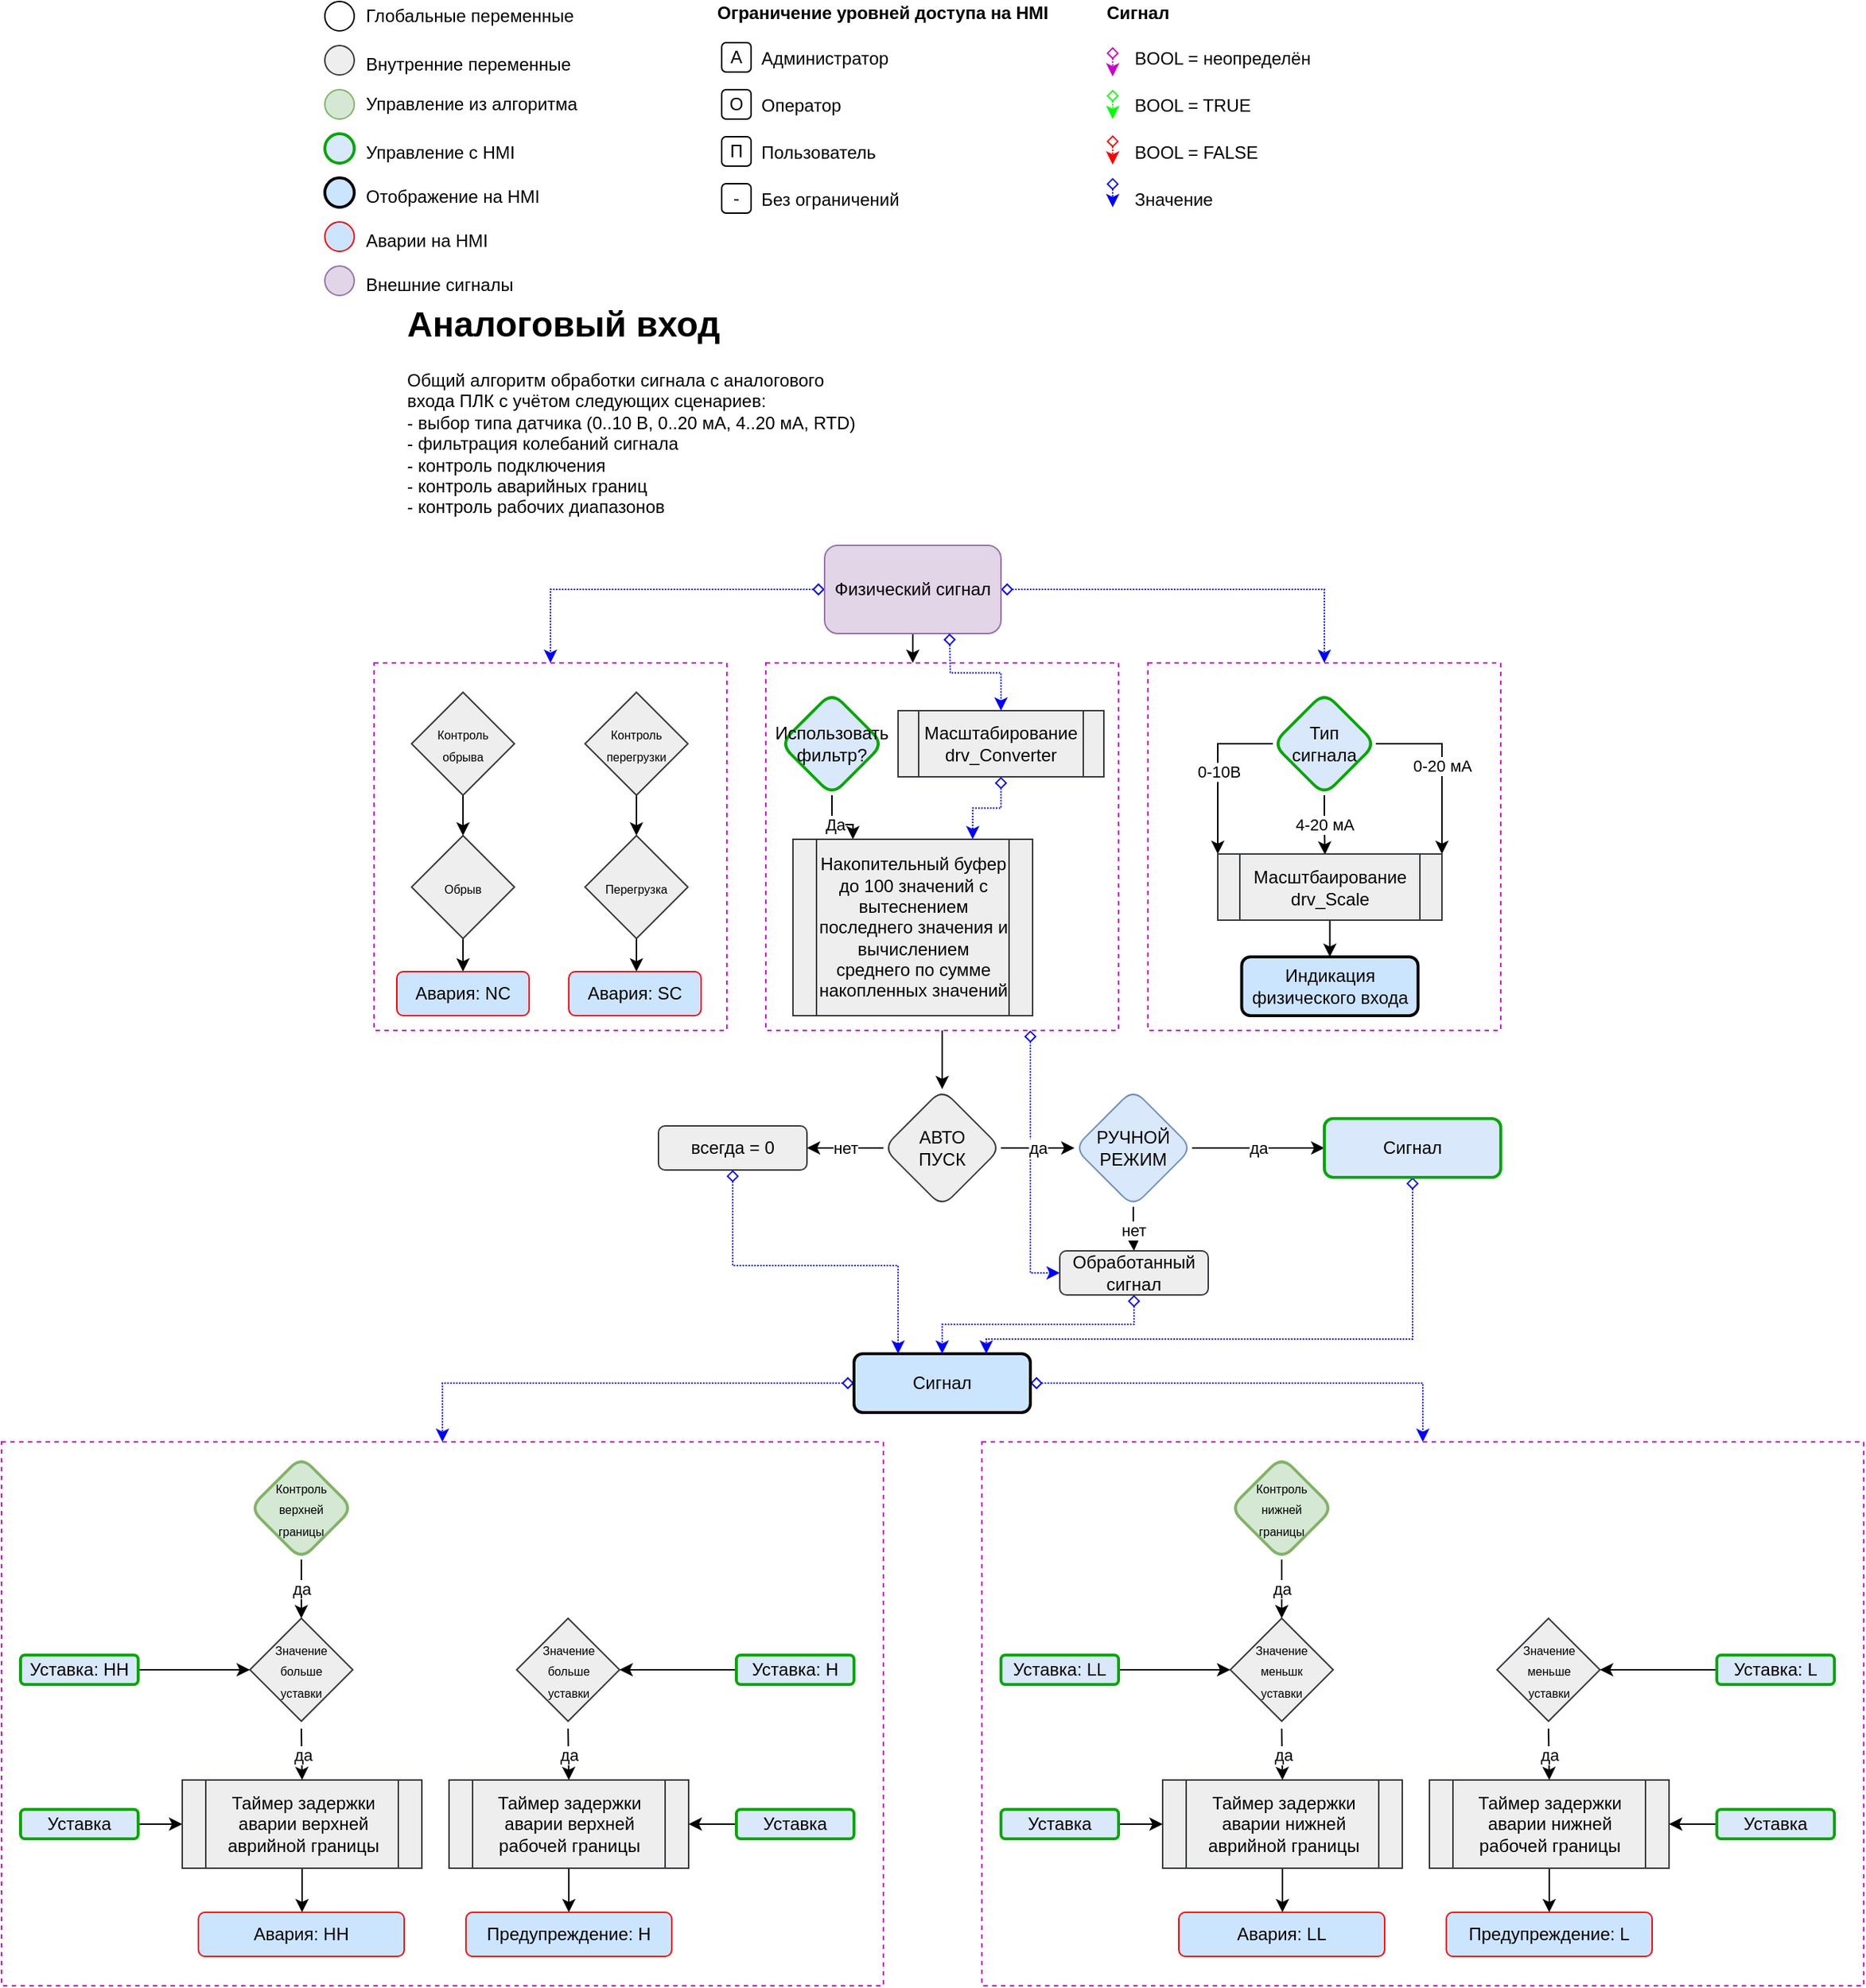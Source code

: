 <mxfile version="22.1.21" type="device" pages="2">
  <diagram id="ve7CBEuvTxQjRMldmRCb" name="РУ">
    <mxGraphModel dx="2245" dy="820" grid="1" gridSize="10" guides="1" tooltips="1" connect="1" arrows="1" fold="1" page="1" pageScale="1" pageWidth="827" pageHeight="1169" math="0" shadow="0">
      <root>
        <mxCell id="0" />
        <mxCell id="1" parent="0" />
        <mxCell id="cy7v_J_12KNr43GhuyR2-32" value="" style="rounded=0;whiteSpace=wrap;html=1;fillColor=none;dashed=1;strokeColor=#CC00CC;" parent="1" vertex="1">
          <mxGeometry x="-620" y="1000" width="600" height="370" as="geometry" />
        </mxCell>
        <mxCell id="cy7v_J_12KNr43GhuyR2-68" style="edgeStyle=orthogonalEdgeStyle;rounded=0;orthogonalLoop=1;jettySize=auto;html=1;entryX=0.5;entryY=0;entryDx=0;entryDy=0;" parent="1" source="egHrXvw4xIvcjA7B7bi5-47" target="egHrXvw4xIvcjA7B7bi5-33" edge="1">
          <mxGeometry relative="1" as="geometry" />
        </mxCell>
        <mxCell id="cy7v_J_12KNr43GhuyR2-81" style="edgeStyle=orthogonalEdgeStyle;rounded=0;orthogonalLoop=1;jettySize=auto;html=1;exitX=0.75;exitY=1;exitDx=0;exitDy=0;entryX=0;entryY=0.5;entryDx=0;entryDy=0;strokeColor=#0000FF;dashed=1;dashPattern=1 1;startArrow=diamond;startFill=0;" parent="1" source="egHrXvw4xIvcjA7B7bi5-47" target="cy7v_J_12KNr43GhuyR2-78" edge="1">
          <mxGeometry relative="1" as="geometry" />
        </mxCell>
        <mxCell id="egHrXvw4xIvcjA7B7bi5-47" value="" style="rounded=0;whiteSpace=wrap;html=1;fillColor=none;dashed=1;strokeColor=#CC00CC;" parent="1" vertex="1">
          <mxGeometry x="-100" y="470" width="240" height="250" as="geometry" />
        </mxCell>
        <mxCell id="egHrXvw4xIvcjA7B7bi5-2" value="" style="ellipse;whiteSpace=wrap;html=1;rounded=1;shadow=0;glass=0;labelBackgroundColor=none;labelBorderColor=none;sketch=0;" parent="1" vertex="1">
          <mxGeometry x="-400" y="20" width="20" height="20" as="geometry" />
        </mxCell>
        <mxCell id="egHrXvw4xIvcjA7B7bi5-3" value="" style="ellipse;whiteSpace=wrap;html=1;rounded=1;shadow=0;glass=0;labelBackgroundColor=none;labelBorderColor=none;sketch=0;fillColor=#eeeeee;strokeColor=#36393d;" parent="1" vertex="1">
          <mxGeometry x="-400" y="50" width="20" height="20" as="geometry" />
        </mxCell>
        <mxCell id="egHrXvw4xIvcjA7B7bi5-4" value="" style="ellipse;whiteSpace=wrap;html=1;rounded=1;shadow=0;glass=0;labelBackgroundColor=none;labelBorderColor=none;sketch=0;fillColor=#d5e8d4;strokeColor=#82b366;" parent="1" vertex="1">
          <mxGeometry x="-400" y="80" width="20" height="20" as="geometry" />
        </mxCell>
        <mxCell id="egHrXvw4xIvcjA7B7bi5-5" value="" style="ellipse;whiteSpace=wrap;html=1;rounded=1;shadow=0;glass=0;labelBackgroundColor=none;labelBorderColor=none;sketch=0;fillColor=#dae8fc;strokeColor=#00A800;strokeWidth=2;" parent="1" vertex="1">
          <mxGeometry x="-400" y="110" width="20" height="20" as="geometry" />
        </mxCell>
        <mxCell id="egHrXvw4xIvcjA7B7bi5-6" value="" style="ellipse;whiteSpace=wrap;html=1;rounded=1;shadow=0;glass=0;labelBackgroundColor=none;labelBorderColor=none;sketch=0;fillColor=#CCE5FF;strokeColor=#000000;strokeWidth=2;" parent="1" vertex="1">
          <mxGeometry x="-400" y="140" width="20" height="20" as="geometry" />
        </mxCell>
        <mxCell id="egHrXvw4xIvcjA7B7bi5-7" value="Глобальные переменные" style="text;html=1;strokeColor=none;fillColor=none;align=left;verticalAlign=middle;whiteSpace=wrap;rounded=0;shadow=0;glass=0;labelBackgroundColor=#FFFFFF;labelBorderColor=none;sketch=0;" parent="1" vertex="1">
          <mxGeometry x="-374" y="22.5" width="150" height="15" as="geometry" />
        </mxCell>
        <mxCell id="egHrXvw4xIvcjA7B7bi5-8" value="Внутренние переменные" style="text;html=1;strokeColor=none;fillColor=none;align=left;verticalAlign=middle;whiteSpace=wrap;rounded=0;shadow=0;glass=0;labelBackgroundColor=#FFFFFF;labelBorderColor=none;sketch=0;" parent="1" vertex="1">
          <mxGeometry x="-374" y="55" width="150" height="15" as="geometry" />
        </mxCell>
        <mxCell id="egHrXvw4xIvcjA7B7bi5-9" value="Управление из алгоритма" style="text;html=1;strokeColor=none;fillColor=none;align=left;verticalAlign=middle;whiteSpace=wrap;rounded=0;shadow=0;glass=0;labelBackgroundColor=#FFFFFF;labelBorderColor=none;sketch=0;" parent="1" vertex="1">
          <mxGeometry x="-374" y="82.5" width="154" height="15" as="geometry" />
        </mxCell>
        <mxCell id="egHrXvw4xIvcjA7B7bi5-10" value="Управление с HMI" style="text;html=1;strokeColor=none;fillColor=none;align=left;verticalAlign=middle;whiteSpace=wrap;rounded=0;shadow=0;glass=0;labelBackgroundColor=#FFFFFF;labelBorderColor=none;sketch=0;" parent="1" vertex="1">
          <mxGeometry x="-374" y="115" width="150" height="15" as="geometry" />
        </mxCell>
        <mxCell id="egHrXvw4xIvcjA7B7bi5-11" value="Отображение на HMI" style="text;html=1;strokeColor=none;fillColor=none;align=left;verticalAlign=middle;whiteSpace=wrap;rounded=0;shadow=0;glass=0;labelBackgroundColor=#FFFFFF;labelBorderColor=none;sketch=0;" parent="1" vertex="1">
          <mxGeometry x="-374" y="145" width="150" height="15" as="geometry" />
        </mxCell>
        <mxCell id="egHrXvw4xIvcjA7B7bi5-12" value="A" style="text;html=1;strokeColor=default;fillColor=default;align=center;verticalAlign=middle;whiteSpace=wrap;rounded=1;" parent="1" vertex="1">
          <mxGeometry x="-130" y="48" width="20" height="20" as="geometry" />
        </mxCell>
        <mxCell id="egHrXvw4xIvcjA7B7bi5-13" value="O" style="text;html=1;strokeColor=default;fillColor=default;align=center;verticalAlign=middle;whiteSpace=wrap;rounded=1;" parent="1" vertex="1">
          <mxGeometry x="-130" y="80" width="20" height="20" as="geometry" />
        </mxCell>
        <mxCell id="egHrXvw4xIvcjA7B7bi5-14" value="Администратор" style="text;html=1;strokeColor=none;fillColor=none;align=left;verticalAlign=middle;whiteSpace=wrap;rounded=0;shadow=0;glass=0;labelBackgroundColor=#FFFFFF;labelBorderColor=none;sketch=0;" parent="1" vertex="1">
          <mxGeometry x="-105" y="51" width="150" height="15" as="geometry" />
        </mxCell>
        <mxCell id="egHrXvw4xIvcjA7B7bi5-15" value="Оператор" style="text;html=1;strokeColor=none;fillColor=none;align=left;verticalAlign=middle;whiteSpace=wrap;rounded=0;shadow=0;glass=0;labelBackgroundColor=#FFFFFF;labelBorderColor=none;sketch=0;" parent="1" vertex="1">
          <mxGeometry x="-105" y="83" width="150" height="15" as="geometry" />
        </mxCell>
        <mxCell id="egHrXvw4xIvcjA7B7bi5-16" value="П" style="text;html=1;strokeColor=default;fillColor=default;align=center;verticalAlign=middle;whiteSpace=wrap;rounded=1;" parent="1" vertex="1">
          <mxGeometry x="-130" y="112" width="20" height="20" as="geometry" />
        </mxCell>
        <mxCell id="egHrXvw4xIvcjA7B7bi5-17" value="Пользователь" style="text;html=1;strokeColor=none;fillColor=none;align=left;verticalAlign=middle;whiteSpace=wrap;rounded=0;shadow=0;glass=0;labelBackgroundColor=#FFFFFF;labelBorderColor=none;sketch=0;" parent="1" vertex="1">
          <mxGeometry x="-105" y="115.5" width="150" height="15" as="geometry" />
        </mxCell>
        <mxCell id="egHrXvw4xIvcjA7B7bi5-18" value="&lt;b&gt;Ограничение уровней доступа на HMI&lt;/b&gt;" style="text;html=1;strokeColor=none;fillColor=none;align=left;verticalAlign=middle;whiteSpace=wrap;rounded=0;shadow=0;glass=0;labelBackgroundColor=#FFFFFF;labelBorderColor=none;sketch=0;" parent="1" vertex="1">
          <mxGeometry x="-135" y="20" width="235" height="15" as="geometry" />
        </mxCell>
        <mxCell id="egHrXvw4xIvcjA7B7bi5-19" value="-" style="text;html=1;strokeColor=default;fillColor=default;align=center;verticalAlign=middle;whiteSpace=wrap;rounded=1;" parent="1" vertex="1">
          <mxGeometry x="-130" y="144" width="20" height="20" as="geometry" />
        </mxCell>
        <mxCell id="egHrXvw4xIvcjA7B7bi5-20" value="Без ограничений" style="text;html=1;strokeColor=none;fillColor=none;align=left;verticalAlign=middle;whiteSpace=wrap;rounded=0;shadow=0;glass=0;labelBackgroundColor=#FFFFFF;labelBorderColor=none;sketch=0;" parent="1" vertex="1">
          <mxGeometry x="-105" y="147.5" width="150" height="15" as="geometry" />
        </mxCell>
        <mxCell id="egHrXvw4xIvcjA7B7bi5-21" value="&lt;h1&gt;Аналоговый вход&lt;/h1&gt;&lt;p&gt;Общий алгоритм обработки сигнала с аналогового входа ПЛК с учётом следующих сценариев:&lt;br&gt;- выбор типа датчика (0..10 В, 0..20 мА, 4..20 мА, RTD)&lt;br&gt;- фильтрация колебаний сигнала&lt;br&gt;- контроль подключения&lt;br&gt;- контроль аварийных границ&lt;br&gt;- контроль рабочих диапазонов&lt;/p&gt;" style="text;html=1;strokeColor=none;fillColor=none;spacing=5;spacingTop=-20;whiteSpace=wrap;overflow=hidden;rounded=0;shadow=0;glass=0;sketch=0;" parent="1" vertex="1">
          <mxGeometry x="-349" y="220" width="319" height="170" as="geometry" />
        </mxCell>
        <mxCell id="egHrXvw4xIvcjA7B7bi5-40" style="edgeStyle=orthogonalEdgeStyle;rounded=0;orthogonalLoop=1;jettySize=auto;html=1;" parent="1" source="egHrXvw4xIvcjA7B7bi5-22" edge="1">
          <mxGeometry relative="1" as="geometry">
            <mxPoint y="470" as="targetPoint" />
          </mxGeometry>
        </mxCell>
        <mxCell id="cy7v_J_12KNr43GhuyR2-9" style="edgeStyle=orthogonalEdgeStyle;rounded=0;orthogonalLoop=1;jettySize=auto;html=1;entryX=0.5;entryY=0;entryDx=0;entryDy=0;strokeColor=#0000FF;dashed=1;dashPattern=1 1;startArrow=diamond;startFill=0;" parent="1" source="egHrXvw4xIvcjA7B7bi5-22" target="cy7v_J_12KNr43GhuyR2-7" edge="1">
          <mxGeometry relative="1" as="geometry" />
        </mxCell>
        <mxCell id="cy7v_J_12KNr43GhuyR2-27" style="edgeStyle=orthogonalEdgeStyle;rounded=0;orthogonalLoop=1;jettySize=auto;html=1;entryX=0.5;entryY=0;entryDx=0;entryDy=0;strokeColor=#0000FF;dashed=1;dashPattern=1 1;startArrow=diamond;startFill=0;" parent="1" source="egHrXvw4xIvcjA7B7bi5-22" target="cy7v_J_12KNr43GhuyR2-19" edge="1">
          <mxGeometry relative="1" as="geometry" />
        </mxCell>
        <mxCell id="egHrXvw4xIvcjA7B7bi5-22" value="Физический сигнал" style="rounded=1;whiteSpace=wrap;html=1;fillColor=#e1d5e7;strokeColor=#9673a6;" parent="1" vertex="1">
          <mxGeometry x="-60" y="390" width="120" height="60" as="geometry" />
        </mxCell>
        <mxCell id="cy7v_J_12KNr43GhuyR2-74" value="нет" style="edgeStyle=orthogonalEdgeStyle;rounded=0;orthogonalLoop=1;jettySize=auto;html=1;entryX=1;entryY=0.5;entryDx=0;entryDy=0;" parent="1" source="egHrXvw4xIvcjA7B7bi5-33" target="cy7v_J_12KNr43GhuyR2-73" edge="1">
          <mxGeometry relative="1" as="geometry" />
        </mxCell>
        <mxCell id="cy7v_J_12KNr43GhuyR2-76" value="да" style="edgeStyle=orthogonalEdgeStyle;rounded=0;orthogonalLoop=1;jettySize=auto;html=1;entryX=0;entryY=0.5;entryDx=0;entryDy=0;" parent="1" source="egHrXvw4xIvcjA7B7bi5-33" target="cy7v_J_12KNr43GhuyR2-69" edge="1">
          <mxGeometry relative="1" as="geometry" />
        </mxCell>
        <mxCell id="egHrXvw4xIvcjA7B7bi5-33" value="АВТО&lt;br&gt;ПУСК" style="rhombus;whiteSpace=wrap;html=1;rounded=1;shadow=0;glass=0;sketch=0;fillColor=#eeeeee;strokeColor=#36393d;" parent="1" vertex="1">
          <mxGeometry x="-20" y="760" width="80" height="80" as="geometry" />
        </mxCell>
        <mxCell id="cy7v_J_12KNr43GhuyR2-3" value="Да" style="edgeStyle=orthogonalEdgeStyle;rounded=0;orthogonalLoop=1;jettySize=auto;html=1;entryX=0.25;entryY=0;entryDx=0;entryDy=0;" parent="1" source="egHrXvw4xIvcjA7B7bi5-38" target="cy7v_J_12KNr43GhuyR2-1" edge="1">
          <mxGeometry relative="1" as="geometry" />
        </mxCell>
        <mxCell id="egHrXvw4xIvcjA7B7bi5-38" value="Использовать фильтр?" style="rhombus;whiteSpace=wrap;html=1;fillColor=#dae8fc;strokeColor=#00A800;rounded=1;shadow=0;glass=0;labelBackgroundColor=none;labelBorderColor=none;sketch=0;strokeWidth=2;" parent="1" vertex="1">
          <mxGeometry x="-90" y="490" width="70" height="70" as="geometry" />
        </mxCell>
        <mxCell id="zXf9te5sG70jIVtW-fQ7-1" style="edgeStyle=orthogonalEdgeStyle;rounded=0;orthogonalLoop=1;jettySize=auto;html=1;dashed=1;dashPattern=1 1;strokeColor=#0000FF;startArrow=diamond;startFill=0;" parent="1" target="kB3eFQCKONd-VpWpGDcn-1" edge="1">
          <mxGeometry relative="1" as="geometry">
            <mxPoint x="25" y="450" as="sourcePoint" />
            <mxPoint x="25" y="470" as="targetPoint" />
          </mxGeometry>
        </mxCell>
        <mxCell id="zXf9te5sG70jIVtW-fQ7-12" value="&lt;b&gt;Сигнал&lt;br&gt;&lt;/b&gt;" style="text;html=1;strokeColor=none;fillColor=none;align=left;verticalAlign=middle;whiteSpace=wrap;rounded=0;shadow=0;glass=0;labelBackgroundColor=#FFFFFF;labelBorderColor=none;sketch=0;" parent="1" vertex="1">
          <mxGeometry x="130" y="20" width="235" height="15" as="geometry" />
        </mxCell>
        <mxCell id="zXf9te5sG70jIVtW-fQ7-14" style="edgeStyle=orthogonalEdgeStyle;rounded=0;orthogonalLoop=1;jettySize=auto;html=1;dashed=1;dashPattern=1 1;strokeColor=#CC00CC;startArrow=diamond;startFill=0;" parent="1" edge="1">
          <mxGeometry relative="1" as="geometry">
            <mxPoint x="136" y="51" as="sourcePoint" />
            <mxPoint x="136" y="71" as="targetPoint" />
          </mxGeometry>
        </mxCell>
        <mxCell id="zXf9te5sG70jIVtW-fQ7-15" style="edgeStyle=orthogonalEdgeStyle;rounded=0;orthogonalLoop=1;jettySize=auto;html=1;dashed=1;dashPattern=1 1;strokeColor=#00FF00;startArrow=diamond;startFill=0;" parent="1" edge="1">
          <mxGeometry relative="1" as="geometry">
            <mxPoint x="136" y="80" as="sourcePoint" />
            <mxPoint x="136" y="100" as="targetPoint" />
          </mxGeometry>
        </mxCell>
        <mxCell id="zXf9te5sG70jIVtW-fQ7-16" value="BOOL = неопределён" style="text;html=1;strokeColor=none;fillColor=none;align=left;verticalAlign=middle;whiteSpace=wrap;rounded=0;shadow=0;glass=0;labelBackgroundColor=#FFFFFF;labelBorderColor=none;sketch=0;" parent="1" vertex="1">
          <mxGeometry x="149" y="51" width="150" height="15" as="geometry" />
        </mxCell>
        <mxCell id="zXf9te5sG70jIVtW-fQ7-17" value="BOOL = TRUE" style="text;html=1;strokeColor=none;fillColor=none;align=left;verticalAlign=middle;whiteSpace=wrap;rounded=0;shadow=0;glass=0;labelBackgroundColor=#FFFFFF;labelBorderColor=none;sketch=0;" parent="1" vertex="1">
          <mxGeometry x="149" y="83" width="150" height="15" as="geometry" />
        </mxCell>
        <mxCell id="zXf9te5sG70jIVtW-fQ7-18" value="BOOL = FALSE" style="text;html=1;strokeColor=none;fillColor=none;align=left;verticalAlign=middle;whiteSpace=wrap;rounded=0;shadow=0;glass=0;labelBackgroundColor=#FFFFFF;labelBorderColor=none;sketch=0;" parent="1" vertex="1">
          <mxGeometry x="149" y="115.5" width="150" height="15" as="geometry" />
        </mxCell>
        <mxCell id="zXf9te5sG70jIVtW-fQ7-19" value="Значение" style="text;html=1;strokeColor=none;fillColor=none;align=left;verticalAlign=middle;whiteSpace=wrap;rounded=0;shadow=0;glass=0;labelBackgroundColor=#FFFFFF;labelBorderColor=none;sketch=0;" parent="1" vertex="1">
          <mxGeometry x="149" y="147.5" width="150" height="15" as="geometry" />
        </mxCell>
        <mxCell id="zXf9te5sG70jIVtW-fQ7-20" style="edgeStyle=orthogonalEdgeStyle;rounded=0;orthogonalLoop=1;jettySize=auto;html=1;dashed=1;dashPattern=1 1;strokeColor=#FF0000;startArrow=diamond;startFill=0;" parent="1" edge="1">
          <mxGeometry relative="1" as="geometry">
            <mxPoint x="136" y="111" as="sourcePoint" />
            <mxPoint x="136" y="131" as="targetPoint" />
          </mxGeometry>
        </mxCell>
        <mxCell id="zXf9te5sG70jIVtW-fQ7-21" style="edgeStyle=orthogonalEdgeStyle;rounded=0;orthogonalLoop=1;jettySize=auto;html=1;dashed=1;dashPattern=1 1;strokeColor=#0000FF;startArrow=diamond;startFill=0;" parent="1" edge="1">
          <mxGeometry relative="1" as="geometry">
            <mxPoint x="136" y="140" as="sourcePoint" />
            <mxPoint x="136" y="160.0" as="targetPoint" />
          </mxGeometry>
        </mxCell>
        <mxCell id="cy7v_J_12KNr43GhuyR2-1" value="Накопительный буфер до 100 значений с вытеснением последнего значения и вычислением среднего по сумме накопленных значений" style="shape=process;whiteSpace=wrap;html=1;backgroundOutline=1;fillColor=#eeeeee;strokeColor=#36393d;" parent="1" vertex="1">
          <mxGeometry x="-81.5" y="590" width="163" height="120" as="geometry" />
        </mxCell>
        <mxCell id="cy7v_J_12KNr43GhuyR2-35" style="edgeStyle=orthogonalEdgeStyle;rounded=0;orthogonalLoop=1;jettySize=auto;html=1;entryX=0.5;entryY=0;entryDx=0;entryDy=0;exitX=0;exitY=0.5;exitDx=0;exitDy=0;strokeColor=#0000FF;dashed=1;dashPattern=1 1;startArrow=diamond;startFill=0;" parent="1" source="cy7v_J_12KNr43GhuyR2-4" target="cy7v_J_12KNr43GhuyR2-32" edge="1">
          <mxGeometry relative="1" as="geometry" />
        </mxCell>
        <mxCell id="cy7v_J_12KNr43GhuyR2-108" style="edgeStyle=orthogonalEdgeStyle;rounded=0;orthogonalLoop=1;jettySize=auto;html=1;entryX=0.5;entryY=0;entryDx=0;entryDy=0;strokeColor=#0000FF;dashed=1;dashPattern=1 1;startArrow=diamond;startFill=0;exitX=1;exitY=0.5;exitDx=0;exitDy=0;" parent="1" source="cy7v_J_12KNr43GhuyR2-4" target="cy7v_J_12KNr43GhuyR2-87" edge="1">
          <mxGeometry relative="1" as="geometry" />
        </mxCell>
        <mxCell id="cy7v_J_12KNr43GhuyR2-4" value="Сигнал" style="rounded=1;whiteSpace=wrap;html=1;fillColor=#CCE5FF;strokeColor=#000000;shadow=0;glass=0;labelBackgroundColor=none;labelBorderColor=none;sketch=0;strokeWidth=2;" parent="1" vertex="1">
          <mxGeometry x="-40" y="940" width="120" height="40" as="geometry" />
        </mxCell>
        <mxCell id="cy7v_J_12KNr43GhuyR2-7" value="" style="rounded=0;whiteSpace=wrap;html=1;fillColor=none;dashed=1;strokeColor=#CC00CC;" parent="1" vertex="1">
          <mxGeometry x="160" y="470" width="240" height="250" as="geometry" />
        </mxCell>
        <mxCell id="cy7v_J_12KNr43GhuyR2-14" value="0-10В" style="edgeStyle=orthogonalEdgeStyle;rounded=0;orthogonalLoop=1;jettySize=auto;html=1;entryX=0;entryY=0;entryDx=0;entryDy=0;" parent="1" source="cy7v_J_12KNr43GhuyR2-10" target="cy7v_J_12KNr43GhuyR2-11" edge="1">
          <mxGeometry relative="1" as="geometry">
            <Array as="points">
              <mxPoint x="208" y="525" />
            </Array>
          </mxGeometry>
        </mxCell>
        <mxCell id="cy7v_J_12KNr43GhuyR2-15" value="4-20 мА" style="edgeStyle=orthogonalEdgeStyle;rounded=0;orthogonalLoop=1;jettySize=auto;html=1;entryX=0.478;entryY=0.01;entryDx=0;entryDy=0;entryPerimeter=0;" parent="1" source="cy7v_J_12KNr43GhuyR2-10" target="cy7v_J_12KNr43GhuyR2-11" edge="1">
          <mxGeometry relative="1" as="geometry" />
        </mxCell>
        <mxCell id="cy7v_J_12KNr43GhuyR2-16" value="0-20 мА" style="edgeStyle=orthogonalEdgeStyle;rounded=0;orthogonalLoop=1;jettySize=auto;html=1;entryX=1;entryY=0;entryDx=0;entryDy=0;" parent="1" source="cy7v_J_12KNr43GhuyR2-10" target="cy7v_J_12KNr43GhuyR2-11" edge="1">
          <mxGeometry relative="1" as="geometry">
            <Array as="points">
              <mxPoint x="360" y="525" />
            </Array>
          </mxGeometry>
        </mxCell>
        <mxCell id="cy7v_J_12KNr43GhuyR2-10" value="Тип&lt;br&gt;сигнала" style="rhombus;whiteSpace=wrap;html=1;fillColor=#dae8fc;strokeColor=#00A800;rounded=1;shadow=0;glass=0;labelBackgroundColor=none;labelBorderColor=none;sketch=0;strokeWidth=2;" parent="1" vertex="1">
          <mxGeometry x="245" y="490" width="70" height="70" as="geometry" />
        </mxCell>
        <mxCell id="cy7v_J_12KNr43GhuyR2-17" style="edgeStyle=orthogonalEdgeStyle;rounded=0;orthogonalLoop=1;jettySize=auto;html=1;entryX=0.5;entryY=0;entryDx=0;entryDy=0;" parent="1" source="cy7v_J_12KNr43GhuyR2-11" target="cy7v_J_12KNr43GhuyR2-12" edge="1">
          <mxGeometry relative="1" as="geometry" />
        </mxCell>
        <mxCell id="cy7v_J_12KNr43GhuyR2-11" value="Масштбаирование&lt;br&gt;drv_Scale" style="shape=process;whiteSpace=wrap;html=1;backgroundOutline=1;fillColor=#eeeeee;strokeColor=#36393d;" parent="1" vertex="1">
          <mxGeometry x="207.5" y="600" width="152.5" height="45" as="geometry" />
        </mxCell>
        <mxCell id="cy7v_J_12KNr43GhuyR2-12" value="Индикация физического входа" style="rounded=1;whiteSpace=wrap;html=1;fillColor=#CCE5FF;strokeColor=#000000;shadow=0;glass=0;labelBackgroundColor=none;labelBorderColor=none;sketch=0;strokeWidth=2;" parent="1" vertex="1">
          <mxGeometry x="223.75" y="670" width="120" height="40" as="geometry" />
        </mxCell>
        <mxCell id="cy7v_J_12KNr43GhuyR2-59" style="edgeStyle=orthogonalEdgeStyle;rounded=0;orthogonalLoop=1;jettySize=auto;html=1;entryX=0.5;entryY=0;entryDx=0;entryDy=0;" parent="1" edge="1">
          <mxGeometry relative="1" as="geometry">
            <mxPoint x="-415.5" y="1290" as="sourcePoint" />
            <mxPoint x="-415.5" y="1320" as="targetPoint" />
          </mxGeometry>
        </mxCell>
        <mxCell id="cy7v_J_12KNr43GhuyR2-18" value="Таймер задержки аварии верхней аврийной границы" style="shape=process;whiteSpace=wrap;html=1;backgroundOutline=1;fillColor=#eeeeee;strokeColor=#36393d;" parent="1" vertex="1">
          <mxGeometry x="-497" y="1230" width="163" height="60" as="geometry" />
        </mxCell>
        <mxCell id="cy7v_J_12KNr43GhuyR2-19" value="" style="rounded=0;whiteSpace=wrap;html=1;fillColor=none;dashed=1;strokeColor=#CC00CC;" parent="1" vertex="1">
          <mxGeometry x="-366.5" y="470" width="240" height="250" as="geometry" />
        </mxCell>
        <mxCell id="cy7v_J_12KNr43GhuyR2-28" style="edgeStyle=orthogonalEdgeStyle;rounded=0;orthogonalLoop=1;jettySize=auto;html=1;entryX=0.5;entryY=0;entryDx=0;entryDy=0;" parent="1" source="cy7v_J_12KNr43GhuyR2-20" target="cy7v_J_12KNr43GhuyR2-23" edge="1">
          <mxGeometry relative="1" as="geometry" />
        </mxCell>
        <mxCell id="cy7v_J_12KNr43GhuyR2-20" value="&lt;font style=&quot;font-size: 8px;&quot;&gt;Контроль&lt;br&gt;обрыва&lt;/font&gt;" style="rhombus;whiteSpace=wrap;html=1;fillColor=#eeeeee;strokeColor=#36393d;" parent="1" vertex="1">
          <mxGeometry x="-341" y="490" width="70" height="70" as="geometry" />
        </mxCell>
        <mxCell id="cy7v_J_12KNr43GhuyR2-30" style="edgeStyle=orthogonalEdgeStyle;rounded=0;orthogonalLoop=1;jettySize=auto;html=1;entryX=0.5;entryY=0;entryDx=0;entryDy=0;" parent="1" source="cy7v_J_12KNr43GhuyR2-21" target="cy7v_J_12KNr43GhuyR2-24" edge="1">
          <mxGeometry relative="1" as="geometry" />
        </mxCell>
        <mxCell id="cy7v_J_12KNr43GhuyR2-21" value="&lt;font style=&quot;font-size: 8px;&quot;&gt;Контроль&lt;br&gt;перегрузки&lt;/font&gt;" style="rhombus;whiteSpace=wrap;html=1;fillColor=#eeeeee;strokeColor=#36393d;" parent="1" vertex="1">
          <mxGeometry x="-223" y="490" width="70" height="70" as="geometry" />
        </mxCell>
        <mxCell id="cy7v_J_12KNr43GhuyR2-29" style="edgeStyle=orthogonalEdgeStyle;rounded=0;orthogonalLoop=1;jettySize=auto;html=1;entryX=0.5;entryY=0;entryDx=0;entryDy=0;" parent="1" source="cy7v_J_12KNr43GhuyR2-23" target="cy7v_J_12KNr43GhuyR2-25" edge="1">
          <mxGeometry relative="1" as="geometry" />
        </mxCell>
        <mxCell id="cy7v_J_12KNr43GhuyR2-23" value="&lt;span style=&quot;font-size: 8px;&quot;&gt;Обрыв&lt;/span&gt;" style="rhombus;whiteSpace=wrap;html=1;fillColor=#eeeeee;strokeColor=#36393d;" parent="1" vertex="1">
          <mxGeometry x="-341" y="587.5" width="70" height="70" as="geometry" />
        </mxCell>
        <mxCell id="cy7v_J_12KNr43GhuyR2-31" style="edgeStyle=orthogonalEdgeStyle;rounded=0;orthogonalLoop=1;jettySize=auto;html=1;entryX=0.5;entryY=0;entryDx=0;entryDy=0;" parent="1" source="cy7v_J_12KNr43GhuyR2-24" edge="1">
          <mxGeometry relative="1" as="geometry">
            <mxPoint x="-188" y="680" as="targetPoint" />
          </mxGeometry>
        </mxCell>
        <mxCell id="cy7v_J_12KNr43GhuyR2-24" value="&lt;span style=&quot;font-size: 8px;&quot;&gt;Перегрузка&lt;/span&gt;" style="rhombus;whiteSpace=wrap;html=1;fillColor=#eeeeee;strokeColor=#36393d;" parent="1" vertex="1">
          <mxGeometry x="-223" y="587.5" width="70" height="70" as="geometry" />
        </mxCell>
        <mxCell id="cy7v_J_12KNr43GhuyR2-25" value="Авария: NC" style="rounded=1;whiteSpace=wrap;html=1;fillColor=#CCE5FF;strokeColor=#FF0000;shadow=0;glass=0;labelBackgroundColor=none;labelBorderColor=none;sketch=0;strokeWidth=1;" parent="1" vertex="1">
          <mxGeometry x="-351" y="680" width="90" height="30" as="geometry" />
        </mxCell>
        <mxCell id="cy7v_J_12KNr43GhuyR2-26" value="Авария: SC" style="rounded=1;whiteSpace=wrap;html=1;fillColor=#CCE5FF;strokeColor=#FF0000;shadow=0;glass=0;labelBackgroundColor=none;labelBorderColor=none;sketch=0;strokeWidth=1;" parent="1" vertex="1">
          <mxGeometry x="-234" y="680" width="90" height="30" as="geometry" />
        </mxCell>
        <mxCell id="cy7v_J_12KNr43GhuyR2-44" value="да" style="edgeStyle=orthogonalEdgeStyle;rounded=0;orthogonalLoop=1;jettySize=auto;html=1;entryX=0.5;entryY=0;entryDx=0;entryDy=0;" parent="1" source="cy7v_J_12KNr43GhuyR2-33" target="cy7v_J_12KNr43GhuyR2-40" edge="1">
          <mxGeometry relative="1" as="geometry" />
        </mxCell>
        <mxCell id="cy7v_J_12KNr43GhuyR2-33" value="&lt;span style=&quot;font-size: 8px;&quot;&gt;Контроль&lt;br&gt;верхней&lt;br&gt;границы&lt;br&gt;&lt;/span&gt;" style="rhombus;whiteSpace=wrap;html=1;fillColor=#d5e8d4;strokeColor=#82b366;rounded=1;shadow=0;glass=0;labelBackgroundColor=none;labelBorderColor=none;sketch=0;strokeWidth=2;" parent="1" vertex="1">
          <mxGeometry x="-451" y="1010" width="70" height="70" as="geometry" />
        </mxCell>
        <mxCell id="cy7v_J_12KNr43GhuyR2-37" style="edgeStyle=orthogonalEdgeStyle;rounded=0;orthogonalLoop=1;jettySize=auto;html=1;entryX=0;entryY=0.5;entryDx=0;entryDy=0;" parent="1" source="cy7v_J_12KNr43GhuyR2-36" target="cy7v_J_12KNr43GhuyR2-18" edge="1">
          <mxGeometry relative="1" as="geometry" />
        </mxCell>
        <mxCell id="cy7v_J_12KNr43GhuyR2-36" value="Уставка" style="rounded=1;whiteSpace=wrap;html=1;fillColor=#dae8fc;strokeColor=#00A800;shadow=0;glass=0;labelBackgroundColor=none;labelBorderColor=none;sketch=0;strokeWidth=2;" parent="1" vertex="1">
          <mxGeometry x="-607" y="1250" width="80" height="20" as="geometry" />
        </mxCell>
        <mxCell id="cy7v_J_12KNr43GhuyR2-38" value="" style="ellipse;whiteSpace=wrap;html=1;rounded=1;shadow=0;glass=0;labelBackgroundColor=none;labelBorderColor=none;sketch=0;fillColor=#CCE5FF;strokeColor=#FF0000;strokeWidth=1;" parent="1" vertex="1">
          <mxGeometry x="-400" y="170" width="20" height="20" as="geometry" />
        </mxCell>
        <mxCell id="cy7v_J_12KNr43GhuyR2-39" value="Аварии на HMI" style="text;html=1;strokeColor=none;fillColor=none;align=left;verticalAlign=middle;whiteSpace=wrap;rounded=0;shadow=0;glass=0;labelBackgroundColor=#FFFFFF;labelBorderColor=none;sketch=0;" parent="1" vertex="1">
          <mxGeometry x="-374" y="175" width="150" height="15" as="geometry" />
        </mxCell>
        <mxCell id="cy7v_J_12KNr43GhuyR2-43" value="да" style="edgeStyle=orthogonalEdgeStyle;rounded=0;orthogonalLoop=1;jettySize=auto;html=1;entryX=0.5;entryY=0;entryDx=0;entryDy=0;" parent="1" target="cy7v_J_12KNr43GhuyR2-18" edge="1">
          <mxGeometry relative="1" as="geometry">
            <mxPoint x="-416" y="1195" as="sourcePoint" />
          </mxGeometry>
        </mxCell>
        <mxCell id="cy7v_J_12KNr43GhuyR2-40" value="&lt;span style=&quot;font-size: 8px;&quot;&gt;Значение&lt;br&gt;больше&lt;br&gt;уставки&lt;br&gt;&lt;/span&gt;" style="rhombus;whiteSpace=wrap;html=1;fillColor=#eeeeee;strokeColor=#36393d;" parent="1" vertex="1">
          <mxGeometry x="-451" y="1120" width="70" height="70" as="geometry" />
        </mxCell>
        <mxCell id="cy7v_J_12KNr43GhuyR2-42" style="edgeStyle=orthogonalEdgeStyle;rounded=0;orthogonalLoop=1;jettySize=auto;html=1;entryX=0;entryY=0.5;entryDx=0;entryDy=0;" parent="1" source="cy7v_J_12KNr43GhuyR2-41" target="cy7v_J_12KNr43GhuyR2-40" edge="1">
          <mxGeometry relative="1" as="geometry" />
        </mxCell>
        <mxCell id="cy7v_J_12KNr43GhuyR2-41" value="Уставка: HH" style="rounded=1;whiteSpace=wrap;html=1;fillColor=#dae8fc;strokeColor=#00A800;shadow=0;glass=0;labelBackgroundColor=none;labelBorderColor=none;sketch=0;strokeWidth=2;" parent="1" vertex="1">
          <mxGeometry x="-607" y="1145" width="80" height="20" as="geometry" />
        </mxCell>
        <mxCell id="cy7v_J_12KNr43GhuyR2-60" style="edgeStyle=orthogonalEdgeStyle;rounded=0;orthogonalLoop=1;jettySize=auto;html=1;entryX=0.5;entryY=0;entryDx=0;entryDy=0;" parent="1" source="cy7v_J_12KNr43GhuyR2-45" target="cy7v_J_12KNr43GhuyR2-57" edge="1">
          <mxGeometry relative="1" as="geometry" />
        </mxCell>
        <mxCell id="cy7v_J_12KNr43GhuyR2-45" value="Таймер задержки аварии верхней рабочей границы" style="shape=process;whiteSpace=wrap;html=1;backgroundOutline=1;fillColor=#eeeeee;strokeColor=#36393d;" parent="1" vertex="1">
          <mxGeometry x="-315.5" y="1230" width="163" height="60" as="geometry" />
        </mxCell>
        <mxCell id="cy7v_J_12KNr43GhuyR2-53" style="edgeStyle=orthogonalEdgeStyle;rounded=0;orthogonalLoop=1;jettySize=auto;html=1;entryX=1;entryY=0.5;entryDx=0;entryDy=0;" parent="1" source="cy7v_J_12KNr43GhuyR2-47" target="cy7v_J_12KNr43GhuyR2-45" edge="1">
          <mxGeometry relative="1" as="geometry" />
        </mxCell>
        <mxCell id="cy7v_J_12KNr43GhuyR2-47" value="Уставка" style="rounded=1;whiteSpace=wrap;html=1;fillColor=#dae8fc;strokeColor=#00A800;shadow=0;glass=0;labelBackgroundColor=none;labelBorderColor=none;sketch=0;strokeWidth=2;" parent="1" vertex="1">
          <mxGeometry x="-120" y="1250" width="80" height="20" as="geometry" />
        </mxCell>
        <mxCell id="cy7v_J_12KNr43GhuyR2-48" value="да" style="edgeStyle=orthogonalEdgeStyle;rounded=0;orthogonalLoop=1;jettySize=auto;html=1;entryX=0.5;entryY=0;entryDx=0;entryDy=0;" parent="1" target="cy7v_J_12KNr43GhuyR2-45" edge="1">
          <mxGeometry relative="1" as="geometry">
            <mxPoint x="-234.5" y="1195" as="sourcePoint" />
          </mxGeometry>
        </mxCell>
        <mxCell id="cy7v_J_12KNr43GhuyR2-49" value="&lt;span style=&quot;font-size: 8px;&quot;&gt;Значение&lt;br&gt;больше&lt;br&gt;уставки&lt;br&gt;&lt;/span&gt;" style="rhombus;whiteSpace=wrap;html=1;fillColor=#eeeeee;strokeColor=#36393d;" parent="1" vertex="1">
          <mxGeometry x="-269.5" y="1120" width="70" height="70" as="geometry" />
        </mxCell>
        <mxCell id="cy7v_J_12KNr43GhuyR2-55" value="" style="edgeStyle=orthogonalEdgeStyle;rounded=0;orthogonalLoop=1;jettySize=auto;html=1;" parent="1" source="cy7v_J_12KNr43GhuyR2-51" target="cy7v_J_12KNr43GhuyR2-49" edge="1">
          <mxGeometry relative="1" as="geometry" />
        </mxCell>
        <mxCell id="cy7v_J_12KNr43GhuyR2-51" value="Уставка: H" style="rounded=1;whiteSpace=wrap;html=1;fillColor=#dae8fc;strokeColor=#00A800;shadow=0;glass=0;labelBackgroundColor=none;labelBorderColor=none;sketch=0;strokeWidth=2;" parent="1" vertex="1">
          <mxGeometry x="-120" y="1145" width="80" height="20" as="geometry" />
        </mxCell>
        <mxCell id="cy7v_J_12KNr43GhuyR2-57" value="Предупреждение: H" style="rounded=1;whiteSpace=wrap;html=1;fillColor=#CCE5FF;strokeColor=#FF0000;shadow=0;glass=0;labelBackgroundColor=none;labelBorderColor=none;sketch=0;strokeWidth=1;" parent="1" vertex="1">
          <mxGeometry x="-304" y="1320" width="140" height="30" as="geometry" />
        </mxCell>
        <mxCell id="cy7v_J_12KNr43GhuyR2-61" value="Авария: HH" style="rounded=1;whiteSpace=wrap;html=1;fillColor=#CCE5FF;strokeColor=#FF0000;shadow=0;glass=0;labelBackgroundColor=none;labelBorderColor=none;sketch=0;strokeWidth=1;" parent="1" vertex="1">
          <mxGeometry x="-486" y="1320" width="140" height="30" as="geometry" />
        </mxCell>
        <mxCell id="cy7v_J_12KNr43GhuyR2-66" value="" style="ellipse;whiteSpace=wrap;html=1;rounded=1;shadow=0;glass=0;labelBackgroundColor=none;labelBorderColor=none;sketch=0;fillColor=#e1d5e7;strokeColor=#9673a6;" parent="1" vertex="1">
          <mxGeometry x="-400" y="200" width="20" height="20" as="geometry" />
        </mxCell>
        <mxCell id="cy7v_J_12KNr43GhuyR2-67" value="Внешние сигналы" style="text;html=1;strokeColor=none;fillColor=none;align=left;verticalAlign=middle;whiteSpace=wrap;rounded=0;shadow=0;glass=0;labelBackgroundColor=#FFFFFF;labelBorderColor=none;sketch=0;" parent="1" vertex="1">
          <mxGeometry x="-374" y="205" width="150" height="15" as="geometry" />
        </mxCell>
        <mxCell id="cy7v_J_12KNr43GhuyR2-80" value="нет" style="edgeStyle=orthogonalEdgeStyle;rounded=0;orthogonalLoop=1;jettySize=auto;html=1;" parent="1" source="cy7v_J_12KNr43GhuyR2-69" target="cy7v_J_12KNr43GhuyR2-78" edge="1">
          <mxGeometry relative="1" as="geometry" />
        </mxCell>
        <mxCell id="cy7v_J_12KNr43GhuyR2-85" value="да" style="edgeStyle=orthogonalEdgeStyle;rounded=0;orthogonalLoop=1;jettySize=auto;html=1;entryX=0;entryY=0.5;entryDx=0;entryDy=0;" parent="1" source="cy7v_J_12KNr43GhuyR2-69" target="cy7v_J_12KNr43GhuyR2-84" edge="1">
          <mxGeometry relative="1" as="geometry">
            <mxPoint x="220" y="800" as="targetPoint" />
          </mxGeometry>
        </mxCell>
        <mxCell id="cy7v_J_12KNr43GhuyR2-69" value="РУЧНОЙ&lt;br&gt;РЕЖИМ" style="rhombus;whiteSpace=wrap;html=1;rounded=1;shadow=0;glass=0;sketch=0;fillColor=#dae8fc;strokeColor=#6c8ebf;" parent="1" vertex="1">
          <mxGeometry x="110" y="760" width="80" height="80" as="geometry" />
        </mxCell>
        <mxCell id="cy7v_J_12KNr43GhuyR2-75" style="edgeStyle=orthogonalEdgeStyle;rounded=0;orthogonalLoop=1;jettySize=auto;html=1;entryX=0.25;entryY=0;entryDx=0;entryDy=0;fontSize=11;fillColor=#eeeeee;strokeColor=#0000FF;shadow=0;glass=0;labelBackgroundColor=default;labelBorderColor=none;sketch=0;dashed=1;dashPattern=1 1;startArrow=diamond;startFill=0;" parent="1" source="cy7v_J_12KNr43GhuyR2-73" target="cy7v_J_12KNr43GhuyR2-4" edge="1">
          <mxGeometry relative="1" as="geometry">
            <Array as="points">
              <mxPoint x="-122" y="880" />
              <mxPoint x="-10" y="880" />
            </Array>
          </mxGeometry>
        </mxCell>
        <mxCell id="cy7v_J_12KNr43GhuyR2-73" value="всегда = 0" style="rounded=1;whiteSpace=wrap;html=1;fillColor=#eeeeee;strokeColor=#36393d;shadow=0;glass=0;labelBackgroundColor=none;labelBorderColor=none;sketch=0;" parent="1" vertex="1">
          <mxGeometry x="-173" y="785" width="101" height="30" as="geometry" />
        </mxCell>
        <mxCell id="cy7v_J_12KNr43GhuyR2-82" style="edgeStyle=orthogonalEdgeStyle;rounded=0;orthogonalLoop=1;jettySize=auto;html=1;entryX=0.5;entryY=0;entryDx=0;entryDy=0;strokeColor=#0000FF;dashed=1;dashPattern=1 1;startArrow=diamond;startFill=0;" parent="1" source="cy7v_J_12KNr43GhuyR2-78" target="cy7v_J_12KNr43GhuyR2-4" edge="1">
          <mxGeometry relative="1" as="geometry">
            <Array as="points">
              <mxPoint x="150" y="920" />
              <mxPoint x="20" y="920" />
            </Array>
          </mxGeometry>
        </mxCell>
        <mxCell id="cy7v_J_12KNr43GhuyR2-78" value="Обработанный сигнал" style="rounded=1;whiteSpace=wrap;html=1;fillColor=#eeeeee;strokeColor=#36393d;shadow=0;glass=0;labelBackgroundColor=none;labelBorderColor=none;sketch=0;" parent="1" vertex="1">
          <mxGeometry x="100" y="870" width="101" height="30" as="geometry" />
        </mxCell>
        <mxCell id="cy7v_J_12KNr43GhuyR2-86" style="edgeStyle=orthogonalEdgeStyle;rounded=0;orthogonalLoop=1;jettySize=auto;html=1;entryX=0.75;entryY=0;entryDx=0;entryDy=0;fontSize=11;fillColor=#dae8fc;strokeColor=#0000FF;shadow=0;glass=0;labelBackgroundColor=default;labelBorderColor=none;sketch=0;strokeWidth=1;dashed=1;dashPattern=1 1;startArrow=diamond;startFill=0;" parent="1" source="cy7v_J_12KNr43GhuyR2-84" target="cy7v_J_12KNr43GhuyR2-4" edge="1">
          <mxGeometry relative="1" as="geometry">
            <Array as="points">
              <mxPoint x="340" y="930" />
              <mxPoint x="50" y="930" />
            </Array>
          </mxGeometry>
        </mxCell>
        <mxCell id="cy7v_J_12KNr43GhuyR2-84" value="Сигнал" style="rounded=1;whiteSpace=wrap;html=1;fillColor=#dae8fc;strokeColor=#00A800;shadow=0;glass=0;labelBackgroundColor=none;labelBorderColor=none;sketch=0;strokeWidth=2;" parent="1" vertex="1">
          <mxGeometry x="280" y="780" width="120" height="40" as="geometry" />
        </mxCell>
        <mxCell id="cy7v_J_12KNr43GhuyR2-87" value="" style="rounded=0;whiteSpace=wrap;html=1;fillColor=none;dashed=1;strokeColor=#CC00CC;" parent="1" vertex="1">
          <mxGeometry x="47" y="1000" width="600" height="370" as="geometry" />
        </mxCell>
        <mxCell id="cy7v_J_12KNr43GhuyR2-88" style="edgeStyle=orthogonalEdgeStyle;rounded=0;orthogonalLoop=1;jettySize=auto;html=1;entryX=0.5;entryY=0;entryDx=0;entryDy=0;" parent="1" edge="1">
          <mxGeometry relative="1" as="geometry">
            <mxPoint x="251.5" y="1290" as="sourcePoint" />
            <mxPoint x="251.5" y="1320" as="targetPoint" />
          </mxGeometry>
        </mxCell>
        <mxCell id="cy7v_J_12KNr43GhuyR2-89" value="Таймер задержки аварии нижней аврийной границы" style="shape=process;whiteSpace=wrap;html=1;backgroundOutline=1;fillColor=#eeeeee;strokeColor=#36393d;" parent="1" vertex="1">
          <mxGeometry x="170" y="1230" width="163" height="60" as="geometry" />
        </mxCell>
        <mxCell id="cy7v_J_12KNr43GhuyR2-90" value="да" style="edgeStyle=orthogonalEdgeStyle;rounded=0;orthogonalLoop=1;jettySize=auto;html=1;entryX=0.5;entryY=0;entryDx=0;entryDy=0;" parent="1" source="cy7v_J_12KNr43GhuyR2-91" target="cy7v_J_12KNr43GhuyR2-95" edge="1">
          <mxGeometry relative="1" as="geometry" />
        </mxCell>
        <mxCell id="cy7v_J_12KNr43GhuyR2-91" value="&lt;span style=&quot;font-size: 8px;&quot;&gt;Контроль&lt;br&gt;нижней&lt;br&gt;границы&lt;br&gt;&lt;/span&gt;" style="rhombus;whiteSpace=wrap;html=1;fillColor=#d5e8d4;strokeColor=#82b366;rounded=1;shadow=0;glass=0;labelBackgroundColor=none;labelBorderColor=none;sketch=0;strokeWidth=2;" parent="1" vertex="1">
          <mxGeometry x="216" y="1010" width="70" height="70" as="geometry" />
        </mxCell>
        <mxCell id="cy7v_J_12KNr43GhuyR2-92" style="edgeStyle=orthogonalEdgeStyle;rounded=0;orthogonalLoop=1;jettySize=auto;html=1;entryX=0;entryY=0.5;entryDx=0;entryDy=0;" parent="1" source="cy7v_J_12KNr43GhuyR2-93" target="cy7v_J_12KNr43GhuyR2-89" edge="1">
          <mxGeometry relative="1" as="geometry" />
        </mxCell>
        <mxCell id="cy7v_J_12KNr43GhuyR2-93" value="Уставка" style="rounded=1;whiteSpace=wrap;html=1;fillColor=#dae8fc;strokeColor=#00A800;shadow=0;glass=0;labelBackgroundColor=none;labelBorderColor=none;sketch=0;strokeWidth=2;" parent="1" vertex="1">
          <mxGeometry x="60" y="1250" width="80" height="20" as="geometry" />
        </mxCell>
        <mxCell id="cy7v_J_12KNr43GhuyR2-94" value="да" style="edgeStyle=orthogonalEdgeStyle;rounded=0;orthogonalLoop=1;jettySize=auto;html=1;entryX=0.5;entryY=0;entryDx=0;entryDy=0;" parent="1" target="cy7v_J_12KNr43GhuyR2-89" edge="1">
          <mxGeometry relative="1" as="geometry">
            <mxPoint x="251" y="1195" as="sourcePoint" />
          </mxGeometry>
        </mxCell>
        <mxCell id="cy7v_J_12KNr43GhuyR2-95" value="&lt;span style=&quot;font-size: 8px;&quot;&gt;Значение&lt;br&gt;меньшк&lt;br&gt;уставки&lt;br&gt;&lt;/span&gt;" style="rhombus;whiteSpace=wrap;html=1;fillColor=#eeeeee;strokeColor=#36393d;" parent="1" vertex="1">
          <mxGeometry x="216" y="1120" width="70" height="70" as="geometry" />
        </mxCell>
        <mxCell id="cy7v_J_12KNr43GhuyR2-96" style="edgeStyle=orthogonalEdgeStyle;rounded=0;orthogonalLoop=1;jettySize=auto;html=1;entryX=0;entryY=0.5;entryDx=0;entryDy=0;" parent="1" source="cy7v_J_12KNr43GhuyR2-97" target="cy7v_J_12KNr43GhuyR2-95" edge="1">
          <mxGeometry relative="1" as="geometry" />
        </mxCell>
        <mxCell id="cy7v_J_12KNr43GhuyR2-97" value="Уставка: LL" style="rounded=1;whiteSpace=wrap;html=1;fillColor=#dae8fc;strokeColor=#00A800;shadow=0;glass=0;labelBackgroundColor=none;labelBorderColor=none;sketch=0;strokeWidth=2;" parent="1" vertex="1">
          <mxGeometry x="60" y="1145" width="80" height="20" as="geometry" />
        </mxCell>
        <mxCell id="cy7v_J_12KNr43GhuyR2-98" style="edgeStyle=orthogonalEdgeStyle;rounded=0;orthogonalLoop=1;jettySize=auto;html=1;entryX=0.5;entryY=0;entryDx=0;entryDy=0;" parent="1" source="cy7v_J_12KNr43GhuyR2-99" target="cy7v_J_12KNr43GhuyR2-106" edge="1">
          <mxGeometry relative="1" as="geometry" />
        </mxCell>
        <mxCell id="cy7v_J_12KNr43GhuyR2-99" value="Таймер задержки аварии нижней рабочей границы" style="shape=process;whiteSpace=wrap;html=1;backgroundOutline=1;fillColor=#eeeeee;strokeColor=#36393d;" parent="1" vertex="1">
          <mxGeometry x="351.5" y="1230" width="163" height="60" as="geometry" />
        </mxCell>
        <mxCell id="cy7v_J_12KNr43GhuyR2-100" style="edgeStyle=orthogonalEdgeStyle;rounded=0;orthogonalLoop=1;jettySize=auto;html=1;entryX=1;entryY=0.5;entryDx=0;entryDy=0;" parent="1" source="cy7v_J_12KNr43GhuyR2-101" target="cy7v_J_12KNr43GhuyR2-99" edge="1">
          <mxGeometry relative="1" as="geometry" />
        </mxCell>
        <mxCell id="cy7v_J_12KNr43GhuyR2-101" value="Уставка" style="rounded=1;whiteSpace=wrap;html=1;fillColor=#dae8fc;strokeColor=#00A800;shadow=0;glass=0;labelBackgroundColor=none;labelBorderColor=none;sketch=0;strokeWidth=2;" parent="1" vertex="1">
          <mxGeometry x="547" y="1250" width="80" height="20" as="geometry" />
        </mxCell>
        <mxCell id="cy7v_J_12KNr43GhuyR2-102" value="да" style="edgeStyle=orthogonalEdgeStyle;rounded=0;orthogonalLoop=1;jettySize=auto;html=1;entryX=0.5;entryY=0;entryDx=0;entryDy=0;" parent="1" target="cy7v_J_12KNr43GhuyR2-99" edge="1">
          <mxGeometry relative="1" as="geometry">
            <mxPoint x="432.5" y="1195" as="sourcePoint" />
          </mxGeometry>
        </mxCell>
        <mxCell id="cy7v_J_12KNr43GhuyR2-103" value="&lt;span style=&quot;font-size: 8px;&quot;&gt;Значение&lt;br&gt;меньше&lt;br&gt;уставки&lt;br&gt;&lt;/span&gt;" style="rhombus;whiteSpace=wrap;html=1;fillColor=#eeeeee;strokeColor=#36393d;" parent="1" vertex="1">
          <mxGeometry x="397.5" y="1120" width="70" height="70" as="geometry" />
        </mxCell>
        <mxCell id="cy7v_J_12KNr43GhuyR2-104" value="" style="edgeStyle=orthogonalEdgeStyle;rounded=0;orthogonalLoop=1;jettySize=auto;html=1;" parent="1" source="cy7v_J_12KNr43GhuyR2-105" target="cy7v_J_12KNr43GhuyR2-103" edge="1">
          <mxGeometry relative="1" as="geometry" />
        </mxCell>
        <mxCell id="cy7v_J_12KNr43GhuyR2-105" value="Уставка: L" style="rounded=1;whiteSpace=wrap;html=1;fillColor=#dae8fc;strokeColor=#00A800;shadow=0;glass=0;labelBackgroundColor=none;labelBorderColor=none;sketch=0;strokeWidth=2;" parent="1" vertex="1">
          <mxGeometry x="547" y="1145" width="80" height="20" as="geometry" />
        </mxCell>
        <mxCell id="cy7v_J_12KNr43GhuyR2-106" value="Предупреждение: L" style="rounded=1;whiteSpace=wrap;html=1;fillColor=#CCE5FF;strokeColor=#FF0000;shadow=0;glass=0;labelBackgroundColor=none;labelBorderColor=none;sketch=0;strokeWidth=1;" parent="1" vertex="1">
          <mxGeometry x="363" y="1320" width="140" height="30" as="geometry" />
        </mxCell>
        <mxCell id="cy7v_J_12KNr43GhuyR2-107" value="Авария: LL" style="rounded=1;whiteSpace=wrap;html=1;fillColor=#CCE5FF;strokeColor=#FF0000;shadow=0;glass=0;labelBackgroundColor=none;labelBorderColor=none;sketch=0;strokeWidth=1;" parent="1" vertex="1">
          <mxGeometry x="181" y="1320" width="140" height="30" as="geometry" />
        </mxCell>
        <mxCell id="kB3eFQCKONd-VpWpGDcn-2" style="edgeStyle=orthogonalEdgeStyle;rounded=0;orthogonalLoop=1;jettySize=auto;html=1;entryX=0.75;entryY=0;entryDx=0;entryDy=0;strokeColor=#0000FF;dashed=1;dashPattern=1 1;startArrow=diamond;startFill=0;" parent="1" source="kB3eFQCKONd-VpWpGDcn-1" target="cy7v_J_12KNr43GhuyR2-1" edge="1">
          <mxGeometry relative="1" as="geometry" />
        </mxCell>
        <mxCell id="kB3eFQCKONd-VpWpGDcn-1" value="Масштабирование&lt;br&gt;drv_Converter" style="shape=process;whiteSpace=wrap;html=1;backgroundOutline=1;fillColor=#eeeeee;strokeColor=#36393d;" parent="1" vertex="1">
          <mxGeometry x="-10" y="502.5" width="140" height="45" as="geometry" />
        </mxCell>
      </root>
    </mxGraphModel>
  </diagram>
  <diagram id="tK3E952wWOJpz2OwDvnY" name="EN">
    <mxGraphModel dx="2245" dy="820" grid="1" gridSize="10" guides="1" tooltips="1" connect="1" arrows="1" fold="1" page="1" pageScale="1" pageWidth="827" pageHeight="1169" math="0" shadow="0">
      <root>
        <mxCell id="0" />
        <mxCell id="1" parent="0" />
        <mxCell id="phQ6anBlxQaEPaqhXscC-1" value="" style="rounded=0;whiteSpace=wrap;html=1;fillColor=none;dashed=1;strokeColor=#CC00CC;" parent="1" vertex="1">
          <mxGeometry x="-737" y="1060" width="600" height="370" as="geometry" />
        </mxCell>
        <mxCell id="phQ6anBlxQaEPaqhXscC-2" style="edgeStyle=orthogonalEdgeStyle;rounded=0;orthogonalLoop=1;jettySize=auto;html=1;entryX=0.5;entryY=0;entryDx=0;entryDy=0;" parent="1" source="phQ6anBlxQaEPaqhXscC-4" target="phQ6anBlxQaEPaqhXscC-31" edge="1">
          <mxGeometry relative="1" as="geometry" />
        </mxCell>
        <mxCell id="phQ6anBlxQaEPaqhXscC-3" style="edgeStyle=orthogonalEdgeStyle;rounded=0;orthogonalLoop=1;jettySize=auto;html=1;exitX=0.75;exitY=1;exitDx=0;exitDy=0;entryX=0;entryY=0.5;entryDx=0;entryDy=0;strokeColor=#0000FF;dashed=1;dashPattern=1 1;startArrow=diamond;startFill=0;" parent="1" source="phQ6anBlxQaEPaqhXscC-4" target="phQ6anBlxQaEPaqhXscC-97" edge="1">
          <mxGeometry relative="1" as="geometry" />
        </mxCell>
        <mxCell id="phQ6anBlxQaEPaqhXscC-4" value="" style="rounded=0;whiteSpace=wrap;html=1;fillColor=none;dashed=1;strokeColor=#CC00CC;" parent="1" vertex="1">
          <mxGeometry x="-727" y="500" width="240" height="250" as="geometry" />
        </mxCell>
        <mxCell id="phQ6anBlxQaEPaqhXscC-5" value="" style="ellipse;whiteSpace=wrap;html=1;rounded=1;shadow=0;glass=0;labelBackgroundColor=none;labelBorderColor=none;sketch=0;" parent="1" vertex="1">
          <mxGeometry x="-730" y="30" width="20" height="20" as="geometry" />
        </mxCell>
        <mxCell id="phQ6anBlxQaEPaqhXscC-6" value="" style="ellipse;whiteSpace=wrap;html=1;rounded=1;shadow=0;glass=0;labelBackgroundColor=none;labelBorderColor=none;sketch=0;fillColor=#eeeeee;strokeColor=#36393d;" parent="1" vertex="1">
          <mxGeometry x="-730" y="60" width="20" height="20" as="geometry" />
        </mxCell>
        <mxCell id="phQ6anBlxQaEPaqhXscC-7" value="" style="ellipse;whiteSpace=wrap;html=1;rounded=1;shadow=0;glass=0;labelBackgroundColor=none;labelBorderColor=none;sketch=0;fillColor=#d5e8d4;strokeColor=#82b366;" parent="1" vertex="1">
          <mxGeometry x="-730" y="90" width="20" height="20" as="geometry" />
        </mxCell>
        <mxCell id="phQ6anBlxQaEPaqhXscC-8" value="" style="ellipse;whiteSpace=wrap;html=1;rounded=1;shadow=0;glass=0;labelBackgroundColor=none;labelBorderColor=none;sketch=0;fillColor=#dae8fc;strokeColor=#00A800;strokeWidth=2;" parent="1" vertex="1">
          <mxGeometry x="-730" y="120" width="20" height="20" as="geometry" />
        </mxCell>
        <mxCell id="phQ6anBlxQaEPaqhXscC-9" value="" style="ellipse;whiteSpace=wrap;html=1;rounded=1;shadow=0;glass=0;labelBackgroundColor=none;labelBorderColor=none;sketch=0;fillColor=#CCE5FF;strokeColor=#000000;strokeWidth=2;" parent="1" vertex="1">
          <mxGeometry x="-730" y="150" width="20" height="20" as="geometry" />
        </mxCell>
        <mxCell id="phQ6anBlxQaEPaqhXscC-10" value="Global variables" style="text;html=1;strokeColor=none;fillColor=none;align=left;verticalAlign=middle;whiteSpace=wrap;rounded=0;shadow=0;glass=0;labelBackgroundColor=#FFFFFF;labelBorderColor=none;sketch=0;" parent="1" vertex="1">
          <mxGeometry x="-704" y="32.5" width="150" height="15" as="geometry" />
        </mxCell>
        <mxCell id="phQ6anBlxQaEPaqhXscC-11" value="Internal variables" style="text;html=1;strokeColor=none;fillColor=none;align=left;verticalAlign=middle;whiteSpace=wrap;rounded=0;shadow=0;glass=0;labelBackgroundColor=#FFFFFF;labelBorderColor=none;sketch=0;" parent="1" vertex="1">
          <mxGeometry x="-704" y="65" width="150" height="15" as="geometry" />
        </mxCell>
        <mxCell id="phQ6anBlxQaEPaqhXscC-12" value="Control from algorithm" style="text;html=1;strokeColor=none;fillColor=none;align=left;verticalAlign=middle;whiteSpace=wrap;rounded=0;shadow=0;glass=0;labelBackgroundColor=#FFFFFF;labelBorderColor=none;sketch=0;" parent="1" vertex="1">
          <mxGeometry x="-704" y="92.5" width="154" height="15" as="geometry" />
        </mxCell>
        <mxCell id="phQ6anBlxQaEPaqhXscC-13" value="Control from HMI" style="text;html=1;strokeColor=none;fillColor=none;align=left;verticalAlign=middle;whiteSpace=wrap;rounded=0;shadow=0;glass=0;labelBackgroundColor=#FFFFFF;labelBorderColor=none;sketch=0;" parent="1" vertex="1">
          <mxGeometry x="-704" y="125" width="150" height="15" as="geometry" />
        </mxCell>
        <mxCell id="phQ6anBlxQaEPaqhXscC-14" value="Only show on HMI" style="text;html=1;strokeColor=none;fillColor=none;align=left;verticalAlign=middle;whiteSpace=wrap;rounded=0;shadow=0;glass=0;labelBackgroundColor=#FFFFFF;labelBorderColor=none;sketch=0;" parent="1" vertex="1">
          <mxGeometry x="-704" y="155" width="150" height="15" as="geometry" />
        </mxCell>
        <mxCell id="phQ6anBlxQaEPaqhXscC-15" value="A" style="text;html=1;strokeColor=default;fillColor=default;align=center;verticalAlign=middle;whiteSpace=wrap;rounded=1;" parent="1" vertex="1">
          <mxGeometry x="-460" y="58" width="20" height="20" as="geometry" />
        </mxCell>
        <mxCell id="phQ6anBlxQaEPaqhXscC-16" value="E" style="text;html=1;strokeColor=default;fillColor=default;align=center;verticalAlign=middle;whiteSpace=wrap;rounded=1;" parent="1" vertex="1">
          <mxGeometry x="-460" y="90" width="20" height="20" as="geometry" />
        </mxCell>
        <mxCell id="phQ6anBlxQaEPaqhXscC-17" value="Administrator" style="text;html=1;strokeColor=none;fillColor=none;align=left;verticalAlign=middle;whiteSpace=wrap;rounded=0;shadow=0;glass=0;labelBackgroundColor=#FFFFFF;labelBorderColor=none;sketch=0;" parent="1" vertex="1">
          <mxGeometry x="-435" y="61" width="150" height="15" as="geometry" />
        </mxCell>
        <mxCell id="phQ6anBlxQaEPaqhXscC-18" value="Engenier" style="text;html=1;strokeColor=none;fillColor=none;align=left;verticalAlign=middle;whiteSpace=wrap;rounded=0;shadow=0;glass=0;labelBackgroundColor=#FFFFFF;labelBorderColor=none;sketch=0;" parent="1" vertex="1">
          <mxGeometry x="-435" y="93" width="150" height="15" as="geometry" />
        </mxCell>
        <mxCell id="phQ6anBlxQaEPaqhXscC-19" value="U" style="text;html=1;strokeColor=default;fillColor=default;align=center;verticalAlign=middle;whiteSpace=wrap;rounded=1;" parent="1" vertex="1">
          <mxGeometry x="-460" y="122" width="20" height="20" as="geometry" />
        </mxCell>
        <mxCell id="phQ6anBlxQaEPaqhXscC-20" value="User" style="text;html=1;strokeColor=none;fillColor=none;align=left;verticalAlign=middle;whiteSpace=wrap;rounded=0;shadow=0;glass=0;labelBackgroundColor=#FFFFFF;labelBorderColor=none;sketch=0;" parent="1" vertex="1">
          <mxGeometry x="-435" y="125.5" width="150" height="15" as="geometry" />
        </mxCell>
        <mxCell id="phQ6anBlxQaEPaqhXscC-21" value="&lt;b&gt;Access level from HMI&lt;/b&gt;" style="text;html=1;strokeColor=none;fillColor=none;align=left;verticalAlign=middle;whiteSpace=wrap;rounded=0;shadow=0;glass=0;labelBackgroundColor=#FFFFFF;labelBorderColor=none;sketch=0;" parent="1" vertex="1">
          <mxGeometry x="-465" y="30" width="235" height="15" as="geometry" />
        </mxCell>
        <mxCell id="phQ6anBlxQaEPaqhXscC-22" value="-" style="text;html=1;strokeColor=default;fillColor=default;align=center;verticalAlign=middle;whiteSpace=wrap;rounded=1;" parent="1" vertex="1">
          <mxGeometry x="-460" y="154" width="20" height="20" as="geometry" />
        </mxCell>
        <mxCell id="phQ6anBlxQaEPaqhXscC-23" value="No limits" style="text;html=1;strokeColor=none;fillColor=none;align=left;verticalAlign=middle;whiteSpace=wrap;rounded=0;shadow=0;glass=0;labelBackgroundColor=#FFFFFF;labelBorderColor=none;sketch=0;" parent="1" vertex="1">
          <mxGeometry x="-435" y="157.5" width="150" height="15" as="geometry" />
        </mxCell>
        <mxCell id="phQ6anBlxQaEPaqhXscC-24" value="&lt;h1&gt;Analog Input&lt;/h1&gt;&lt;p&gt;The general algorithm for processing the signal from the analog entrance of the PLC taking into account the following scenarios:&lt;br&gt;&lt;span style=&quot;background-color: initial;&quot;&gt;- choice of the type of sensor (0..10 V, 0..20 mA, 4..20 mA, rtd)&lt;br&gt;&lt;/span&gt;&lt;span style=&quot;background-color: initial;&quot;&gt;- Filtering of signal vibrations&lt;br&gt;&lt;/span&gt;&lt;span style=&quot;background-color: initial;&quot;&gt;- Connection control&lt;br&gt;&lt;/span&gt;&lt;span style=&quot;background-color: initial;&quot;&gt;- control of emergency boundaries&lt;br&gt;&lt;/span&gt;&lt;span style=&quot;background-color: initial;&quot;&gt;- control of working ranges&lt;/span&gt;&lt;/p&gt;" style="text;html=1;strokeColor=none;fillColor=none;spacing=5;spacingTop=-20;whiteSpace=wrap;overflow=hidden;rounded=0;shadow=0;glass=0;sketch=0;" parent="1" vertex="1">
          <mxGeometry x="-679" y="230" width="359" height="170" as="geometry" />
        </mxCell>
        <mxCell id="phQ6anBlxQaEPaqhXscC-25" style="edgeStyle=orthogonalEdgeStyle;rounded=0;orthogonalLoop=1;jettySize=auto;html=1;" parent="1" source="phQ6anBlxQaEPaqhXscC-28" edge="1">
          <mxGeometry relative="1" as="geometry">
            <mxPoint x="-627" y="500" as="targetPoint" />
          </mxGeometry>
        </mxCell>
        <mxCell id="phQ6anBlxQaEPaqhXscC-26" style="edgeStyle=orthogonalEdgeStyle;rounded=0;orthogonalLoop=1;jettySize=auto;html=1;entryX=0.5;entryY=0;entryDx=0;entryDy=0;strokeColor=#0000FF;dashed=1;dashPattern=1 1;startArrow=diamond;startFill=0;" parent="1" source="phQ6anBlxQaEPaqhXscC-28" target="phQ6anBlxQaEPaqhXscC-48" edge="1">
          <mxGeometry relative="1" as="geometry" />
        </mxCell>
        <mxCell id="phQ6anBlxQaEPaqhXscC-27" style="edgeStyle=orthogonalEdgeStyle;rounded=0;orthogonalLoop=1;jettySize=auto;html=1;entryX=0.5;entryY=0;entryDx=0;entryDy=0;strokeColor=#0000FF;dashed=1;dashPattern=1 1;startArrow=diamond;startFill=0;exitX=1;exitY=0.5;exitDx=0;exitDy=0;" parent="1" source="phQ6anBlxQaEPaqhXscC-55" target="phQ6anBlxQaEPaqhXscC-58" edge="1">
          <mxGeometry relative="1" as="geometry" />
        </mxCell>
        <mxCell id="phQ6anBlxQaEPaqhXscC-28" value="Physical input" style="rounded=1;whiteSpace=wrap;html=1;fillColor=#e1d5e7;strokeColor=#9673a6;" parent="1" vertex="1">
          <mxGeometry x="-687" y="420" width="120" height="60" as="geometry" />
        </mxCell>
        <mxCell id="phQ6anBlxQaEPaqhXscC-29" value="NO" style="edgeStyle=orthogonalEdgeStyle;rounded=0;orthogonalLoop=1;jettySize=auto;html=1;entryX=1;entryY=0.5;entryDx=0;entryDy=0;" parent="1" source="phQ6anBlxQaEPaqhXscC-31" target="phQ6anBlxQaEPaqhXscC-95" edge="1">
          <mxGeometry relative="1" as="geometry" />
        </mxCell>
        <mxCell id="phQ6anBlxQaEPaqhXscC-30" value="YES" style="edgeStyle=orthogonalEdgeStyle;rounded=0;orthogonalLoop=1;jettySize=auto;html=1;entryX=0;entryY=0.5;entryDx=0;entryDy=0;" parent="1" source="phQ6anBlxQaEPaqhXscC-31" target="phQ6anBlxQaEPaqhXscC-93" edge="1">
          <mxGeometry relative="1" as="geometry" />
        </mxCell>
        <mxCell id="phQ6anBlxQaEPaqhXscC-31" value="AUTO&lt;br&gt;MODE" style="rhombus;whiteSpace=wrap;html=1;rounded=1;shadow=0;glass=0;sketch=0;fillColor=#eeeeee;strokeColor=#36393d;" parent="1" vertex="1">
          <mxGeometry x="-647" y="790" width="80" height="80" as="geometry" />
        </mxCell>
        <mxCell id="phQ6anBlxQaEPaqhXscC-32" value="Yes" style="edgeStyle=orthogonalEdgeStyle;rounded=0;orthogonalLoop=1;jettySize=auto;html=1;entryX=0.25;entryY=0;entryDx=0;entryDy=0;" parent="1" source="phQ6anBlxQaEPaqhXscC-33" target="phQ6anBlxQaEPaqhXscC-44" edge="1">
          <mxGeometry relative="1" as="geometry" />
        </mxCell>
        <mxCell id="phQ6anBlxQaEPaqhXscC-33" value="Use&lt;br&gt;Filter?" style="rhombus;whiteSpace=wrap;html=1;fillColor=#dae8fc;strokeColor=#00A800;rounded=1;shadow=0;glass=0;labelBackgroundColor=none;labelBorderColor=none;sketch=0;strokeWidth=2;" parent="1" vertex="1">
          <mxGeometry x="-717" y="507.5" width="70" height="70" as="geometry" />
        </mxCell>
        <mxCell id="phQ6anBlxQaEPaqhXscC-34" style="edgeStyle=orthogonalEdgeStyle;rounded=0;orthogonalLoop=1;jettySize=auto;html=1;dashed=1;dashPattern=1 1;strokeColor=#0000FF;startArrow=diamond;startFill=0;" parent="1" target="phQ6anBlxQaEPaqhXscC-122" edge="1">
          <mxGeometry relative="1" as="geometry">
            <mxPoint x="-602" y="480" as="sourcePoint" />
            <mxPoint x="-602" y="500" as="targetPoint" />
          </mxGeometry>
        </mxCell>
        <mxCell id="phQ6anBlxQaEPaqhXscC-35" value="&lt;b&gt;Signal&lt;br&gt;&lt;/b&gt;" style="text;html=1;strokeColor=none;fillColor=none;align=left;verticalAlign=middle;whiteSpace=wrap;rounded=0;shadow=0;glass=0;labelBackgroundColor=#FFFFFF;labelBorderColor=none;sketch=0;" parent="1" vertex="1">
          <mxGeometry x="-200" y="30" width="190" height="15" as="geometry" />
        </mxCell>
        <mxCell id="phQ6anBlxQaEPaqhXscC-36" style="edgeStyle=orthogonalEdgeStyle;rounded=0;orthogonalLoop=1;jettySize=auto;html=1;dashed=1;dashPattern=1 1;strokeColor=#CC00CC;startArrow=diamond;startFill=0;" parent="1" edge="1">
          <mxGeometry relative="1" as="geometry">
            <mxPoint x="-194" y="61" as="sourcePoint" />
            <mxPoint x="-194" y="81" as="targetPoint" />
          </mxGeometry>
        </mxCell>
        <mxCell id="phQ6anBlxQaEPaqhXscC-37" style="edgeStyle=orthogonalEdgeStyle;rounded=0;orthogonalLoop=1;jettySize=auto;html=1;dashed=1;dashPattern=1 1;strokeColor=#00FF00;startArrow=diamond;startFill=0;" parent="1" edge="1">
          <mxGeometry relative="1" as="geometry">
            <mxPoint x="-194" y="90" as="sourcePoint" />
            <mxPoint x="-194" y="110" as="targetPoint" />
          </mxGeometry>
        </mxCell>
        <mxCell id="phQ6anBlxQaEPaqhXscC-38" value="BOOL = any" style="text;html=1;strokeColor=none;fillColor=none;align=left;verticalAlign=middle;whiteSpace=wrap;rounded=0;shadow=0;glass=0;labelBackgroundColor=#FFFFFF;labelBorderColor=none;sketch=0;" parent="1" vertex="1">
          <mxGeometry x="-181" y="61" width="150" height="15" as="geometry" />
        </mxCell>
        <mxCell id="phQ6anBlxQaEPaqhXscC-39" value="BOOL = TRUE" style="text;html=1;strokeColor=none;fillColor=none;align=left;verticalAlign=middle;whiteSpace=wrap;rounded=0;shadow=0;glass=0;labelBackgroundColor=#FFFFFF;labelBorderColor=none;sketch=0;" parent="1" vertex="1">
          <mxGeometry x="-181" y="93" width="150" height="15" as="geometry" />
        </mxCell>
        <mxCell id="phQ6anBlxQaEPaqhXscC-40" value="BOOL = FALSE" style="text;html=1;strokeColor=none;fillColor=none;align=left;verticalAlign=middle;whiteSpace=wrap;rounded=0;shadow=0;glass=0;labelBackgroundColor=#FFFFFF;labelBorderColor=none;sketch=0;" parent="1" vertex="1">
          <mxGeometry x="-181" y="125.5" width="150" height="15" as="geometry" />
        </mxCell>
        <mxCell id="phQ6anBlxQaEPaqhXscC-41" value="Value&lt;br&gt;" style="text;html=1;strokeColor=none;fillColor=none;align=left;verticalAlign=middle;whiteSpace=wrap;rounded=0;shadow=0;glass=0;labelBackgroundColor=#FFFFFF;labelBorderColor=none;sketch=0;" parent="1" vertex="1">
          <mxGeometry x="-181" y="157.5" width="150" height="15" as="geometry" />
        </mxCell>
        <mxCell id="phQ6anBlxQaEPaqhXscC-42" style="edgeStyle=orthogonalEdgeStyle;rounded=0;orthogonalLoop=1;jettySize=auto;html=1;dashed=1;dashPattern=1 1;strokeColor=#FF0000;startArrow=diamond;startFill=0;" parent="1" edge="1">
          <mxGeometry relative="1" as="geometry">
            <mxPoint x="-194" y="121" as="sourcePoint" />
            <mxPoint x="-194" y="141" as="targetPoint" />
          </mxGeometry>
        </mxCell>
        <mxCell id="phQ6anBlxQaEPaqhXscC-43" style="edgeStyle=orthogonalEdgeStyle;rounded=0;orthogonalLoop=1;jettySize=auto;html=1;dashed=1;dashPattern=1 1;strokeColor=#0000FF;startArrow=diamond;startFill=0;" parent="1" edge="1">
          <mxGeometry relative="1" as="geometry">
            <mxPoint x="-194" y="150" as="sourcePoint" />
            <mxPoint x="-194" y="170.0" as="targetPoint" />
          </mxGeometry>
        </mxCell>
        <mxCell id="phQ6anBlxQaEPaqhXscC-44" value="The accumulative buffer up to 100 values with the displacement of the latest value and the calculation of the average in terms of the amount of accumulated values" style="shape=process;whiteSpace=wrap;html=1;backgroundOutline=1;fillColor=#eeeeee;strokeColor=#36393d;" parent="1" vertex="1">
          <mxGeometry x="-708.5" y="620" width="163" height="120" as="geometry" />
        </mxCell>
        <mxCell id="phQ6anBlxQaEPaqhXscC-45" style="edgeStyle=orthogonalEdgeStyle;rounded=0;orthogonalLoop=1;jettySize=auto;html=1;entryX=0.5;entryY=0;entryDx=0;entryDy=0;exitX=0.5;exitY=1;exitDx=0;exitDy=0;strokeColor=#0000FF;dashed=1;dashPattern=1 1;startArrow=diamond;startFill=0;" parent="1" source="phQ6anBlxQaEPaqhXscC-47" target="phQ6anBlxQaEPaqhXscC-1" edge="1">
          <mxGeometry relative="1" as="geometry">
            <mxPoint x="-597" y="1040" as="sourcePoint" />
            <Array as="points">
              <mxPoint x="-607" y="1040" />
              <mxPoint x="-437" y="1040" />
            </Array>
          </mxGeometry>
        </mxCell>
        <mxCell id="phQ6anBlxQaEPaqhXscC-46" style="edgeStyle=orthogonalEdgeStyle;rounded=0;orthogonalLoop=1;jettySize=auto;html=1;entryX=0.5;entryY=0;entryDx=0;entryDy=0;strokeColor=#0000FF;dashed=1;dashPattern=1 1;startArrow=diamond;startFill=0;exitX=1;exitY=0.5;exitDx=0;exitDy=0;" parent="1" source="phQ6anBlxQaEPaqhXscC-47" target="phQ6anBlxQaEPaqhXscC-100" edge="1">
          <mxGeometry relative="1" as="geometry">
            <Array as="points">
              <mxPoint x="-117" y="990" />
              <mxPoint x="-117" y="1450" />
              <mxPoint x="-437" y="1450" />
            </Array>
          </mxGeometry>
        </mxCell>
        <mxCell id="phQ6anBlxQaEPaqhXscC-47" value="Signal" style="rounded=1;whiteSpace=wrap;html=1;fillColor=#CCE5FF;strokeColor=#000000;shadow=0;glass=0;labelBackgroundColor=none;labelBorderColor=none;sketch=0;strokeWidth=2;" parent="1" vertex="1">
          <mxGeometry x="-667" y="970" width="120" height="40" as="geometry" />
        </mxCell>
        <mxCell id="phQ6anBlxQaEPaqhXscC-48" value="" style="rounded=0;whiteSpace=wrap;html=1;fillColor=none;dashed=1;strokeColor=#CC00CC;" parent="1" vertex="1">
          <mxGeometry x="-467" y="500" width="240" height="250" as="geometry" />
        </mxCell>
        <mxCell id="phQ6anBlxQaEPaqhXscC-49" value="0-10 V" style="edgeStyle=orthogonalEdgeStyle;rounded=0;orthogonalLoop=1;jettySize=auto;html=1;entryX=0;entryY=0;entryDx=0;entryDy=0;" parent="1" source="phQ6anBlxQaEPaqhXscC-52" target="phQ6anBlxQaEPaqhXscC-54" edge="1">
          <mxGeometry relative="1" as="geometry">
            <Array as="points">
              <mxPoint x="-419" y="555" />
            </Array>
          </mxGeometry>
        </mxCell>
        <mxCell id="phQ6anBlxQaEPaqhXscC-50" value="4-20 mA" style="edgeStyle=orthogonalEdgeStyle;rounded=0;orthogonalLoop=1;jettySize=auto;html=1;entryX=0.478;entryY=0.01;entryDx=0;entryDy=0;entryPerimeter=0;" parent="1" source="phQ6anBlxQaEPaqhXscC-52" target="phQ6anBlxQaEPaqhXscC-54" edge="1">
          <mxGeometry relative="1" as="geometry" />
        </mxCell>
        <mxCell id="phQ6anBlxQaEPaqhXscC-51" value="0-20 mA" style="edgeStyle=orthogonalEdgeStyle;rounded=0;orthogonalLoop=1;jettySize=auto;html=1;entryX=1;entryY=0;entryDx=0;entryDy=0;" parent="1" source="phQ6anBlxQaEPaqhXscC-52" target="phQ6anBlxQaEPaqhXscC-54" edge="1">
          <mxGeometry relative="1" as="geometry">
            <Array as="points">
              <mxPoint x="-267" y="555" />
            </Array>
          </mxGeometry>
        </mxCell>
        <mxCell id="phQ6anBlxQaEPaqhXscC-52" value="Signal&lt;br&gt;Type" style="rhombus;whiteSpace=wrap;html=1;fillColor=#dae8fc;strokeColor=#00A800;rounded=1;shadow=0;glass=0;labelBackgroundColor=none;labelBorderColor=none;sketch=0;strokeWidth=2;" parent="1" vertex="1">
          <mxGeometry x="-382" y="512.5" width="70" height="70" as="geometry" />
        </mxCell>
        <mxCell id="phQ6anBlxQaEPaqhXscC-53" style="edgeStyle=orthogonalEdgeStyle;rounded=0;orthogonalLoop=1;jettySize=auto;html=1;entryX=0.5;entryY=0;entryDx=0;entryDy=0;" parent="1" source="phQ6anBlxQaEPaqhXscC-54" target="phQ6anBlxQaEPaqhXscC-55" edge="1">
          <mxGeometry relative="1" as="geometry" />
        </mxCell>
        <mxCell id="phQ6anBlxQaEPaqhXscC-54" value="Scaling:&lt;br&gt;drv_Scale" style="shape=process;whiteSpace=wrap;html=1;backgroundOutline=1;fillColor=#eeeeee;strokeColor=#36393d;" parent="1" vertex="1">
          <mxGeometry x="-419.5" y="630" width="152.5" height="45" as="geometry" />
        </mxCell>
        <mxCell id="phQ6anBlxQaEPaqhXscC-55" value="Indication&lt;br&gt;physical value" style="rounded=1;whiteSpace=wrap;html=1;fillColor=#CCE5FF;strokeColor=#000000;shadow=0;glass=0;labelBackgroundColor=none;labelBorderColor=none;sketch=0;strokeWidth=2;" parent="1" vertex="1">
          <mxGeometry x="-403.25" y="700" width="120" height="40" as="geometry" />
        </mxCell>
        <mxCell id="phQ6anBlxQaEPaqhXscC-56" style="edgeStyle=orthogonalEdgeStyle;rounded=0;orthogonalLoop=1;jettySize=auto;html=1;entryX=0.5;entryY=0;entryDx=0;entryDy=0;" parent="1" edge="1">
          <mxGeometry relative="1" as="geometry">
            <mxPoint x="-532.5" y="1350" as="sourcePoint" />
            <mxPoint x="-532.5" y="1380" as="targetPoint" />
          </mxGeometry>
        </mxCell>
        <mxCell id="phQ6anBlxQaEPaqhXscC-57" value="Timer delay in the accident of the high emergency border" style="shape=process;whiteSpace=wrap;html=1;backgroundOutline=1;fillColor=#eeeeee;strokeColor=#36393d;" parent="1" vertex="1">
          <mxGeometry x="-614" y="1290" width="163" height="60" as="geometry" />
        </mxCell>
        <mxCell id="phQ6anBlxQaEPaqhXscC-58" value="" style="rounded=0;whiteSpace=wrap;html=1;fillColor=none;dashed=1;strokeColor=#CC00CC;" parent="1" vertex="1">
          <mxGeometry x="-207" y="500" width="240" height="250" as="geometry" />
        </mxCell>
        <mxCell id="phQ6anBlxQaEPaqhXscC-59" style="edgeStyle=orthogonalEdgeStyle;rounded=0;orthogonalLoop=1;jettySize=auto;html=1;entryX=0.5;entryY=0;entryDx=0;entryDy=0;" parent="1" source="phQ6anBlxQaEPaqhXscC-60" target="phQ6anBlxQaEPaqhXscC-64" edge="1">
          <mxGeometry relative="1" as="geometry" />
        </mxCell>
        <mxCell id="phQ6anBlxQaEPaqhXscC-60" value="&lt;span style=&quot;font-size: 8px;&quot;&gt;Wire break&amp;nbsp;&lt;br&gt;control&lt;br&gt;&lt;/span&gt;" style="rhombus;whiteSpace=wrap;html=1;fillColor=#eeeeee;strokeColor=#36393d;" parent="1" vertex="1">
          <mxGeometry x="-181.5" y="520" width="70" height="70" as="geometry" />
        </mxCell>
        <mxCell id="phQ6anBlxQaEPaqhXscC-61" style="edgeStyle=orthogonalEdgeStyle;rounded=0;orthogonalLoop=1;jettySize=auto;html=1;entryX=0.5;entryY=0;entryDx=0;entryDy=0;" parent="1" source="phQ6anBlxQaEPaqhXscC-62" target="phQ6anBlxQaEPaqhXscC-66" edge="1">
          <mxGeometry relative="1" as="geometry" />
        </mxCell>
        <mxCell id="phQ6anBlxQaEPaqhXscC-62" value="&lt;span style=&quot;font-size: 8px;&quot;&gt;Overload&lt;br style=&quot;font-size: 8px;&quot;&gt;&lt;/span&gt;control" style="rhombus;whiteSpace=wrap;html=1;fillColor=#eeeeee;strokeColor=#36393d;fontSize=8;" parent="1" vertex="1">
          <mxGeometry x="-63.5" y="520" width="70" height="70" as="geometry" />
        </mxCell>
        <mxCell id="phQ6anBlxQaEPaqhXscC-63" style="edgeStyle=orthogonalEdgeStyle;rounded=0;orthogonalLoop=1;jettySize=auto;html=1;entryX=0.5;entryY=0;entryDx=0;entryDy=0;" parent="1" source="phQ6anBlxQaEPaqhXscC-64" target="phQ6anBlxQaEPaqhXscC-67" edge="1">
          <mxGeometry relative="1" as="geometry" />
        </mxCell>
        <mxCell id="phQ6anBlxQaEPaqhXscC-64" value="&lt;span style=&quot;font-size: 8px;&quot;&gt;Break detected&lt;br&gt;(value &amp;lt; 3.7 mA)&lt;br&gt;&lt;/span&gt;" style="rhombus;whiteSpace=wrap;html=1;fillColor=#eeeeee;strokeColor=#36393d;" parent="1" vertex="1">
          <mxGeometry x="-192" y="600" width="91" height="87.5" as="geometry" />
        </mxCell>
        <mxCell id="phQ6anBlxQaEPaqhXscC-65" style="edgeStyle=orthogonalEdgeStyle;rounded=0;orthogonalLoop=1;jettySize=auto;html=1;entryX=0.5;entryY=0;entryDx=0;entryDy=0;" parent="1" source="phQ6anBlxQaEPaqhXscC-66" edge="1">
          <mxGeometry relative="1" as="geometry">
            <mxPoint x="-28.5" y="710" as="targetPoint" />
          </mxGeometry>
        </mxCell>
        <mxCell id="phQ6anBlxQaEPaqhXscC-66" value="&lt;span style=&quot;font-size: 8px;&quot;&gt;Overload detect&lt;br&gt;(value &amp;gt; 21 mA / 10.5 V)&lt;br&gt;&lt;/span&gt;" style="rhombus;whiteSpace=wrap;html=1;fillColor=#eeeeee;strokeColor=#36393d;" parent="1" vertex="1">
          <mxGeometry x="-72" y="600" width="87" height="87.5" as="geometry" />
        </mxCell>
        <mxCell id="phQ6anBlxQaEPaqhXscC-67" value="Alarm: NC" style="rounded=1;whiteSpace=wrap;html=1;fillColor=#CCE5FF;strokeColor=#FF0000;shadow=0;glass=0;labelBackgroundColor=none;labelBorderColor=none;sketch=0;strokeWidth=1;" parent="1" vertex="1">
          <mxGeometry x="-191.5" y="710" width="90" height="30" as="geometry" />
        </mxCell>
        <mxCell id="phQ6anBlxQaEPaqhXscC-68" value="Alarm: OL" style="rounded=1;whiteSpace=wrap;html=1;fillColor=#CCE5FF;strokeColor=#FF0000;shadow=0;glass=0;labelBackgroundColor=none;labelBorderColor=none;sketch=0;strokeWidth=1;" parent="1" vertex="1">
          <mxGeometry x="-74.5" y="710" width="90" height="30" as="geometry" />
        </mxCell>
        <mxCell id="phQ6anBlxQaEPaqhXscC-69" value="YES" style="edgeStyle=orthogonalEdgeStyle;rounded=0;orthogonalLoop=1;jettySize=auto;html=1;entryX=0.5;entryY=0;entryDx=0;entryDy=0;" parent="1" source="phQ6anBlxQaEPaqhXscC-70" target="phQ6anBlxQaEPaqhXscC-76" edge="1">
          <mxGeometry relative="1" as="geometry" />
        </mxCell>
        <mxCell id="phQ6anBlxQaEPaqhXscC-70" value="&lt;span style=&quot;font-size: 8px;&quot;&gt;High Level&lt;br&gt;Control&lt;br&gt;&lt;/span&gt;" style="rhombus;whiteSpace=wrap;html=1;fillColor=#d5e8d4;strokeColor=#82b366;rounded=1;shadow=0;glass=0;labelBackgroundColor=none;labelBorderColor=none;sketch=0;strokeWidth=2;" parent="1" vertex="1">
          <mxGeometry x="-568" y="1070" width="70" height="70" as="geometry" />
        </mxCell>
        <mxCell id="phQ6anBlxQaEPaqhXscC-71" style="edgeStyle=orthogonalEdgeStyle;rounded=0;orthogonalLoop=1;jettySize=auto;html=1;entryX=0;entryY=0.5;entryDx=0;entryDy=0;" parent="1" source="phQ6anBlxQaEPaqhXscC-72" target="phQ6anBlxQaEPaqhXscC-57" edge="1">
          <mxGeometry relative="1" as="geometry" />
        </mxCell>
        <mxCell id="phQ6anBlxQaEPaqhXscC-72" value="Setpoint" style="rounded=1;whiteSpace=wrap;html=1;fillColor=#dae8fc;strokeColor=#00A800;shadow=0;glass=0;labelBackgroundColor=none;labelBorderColor=none;sketch=0;strokeWidth=2;" parent="1" vertex="1">
          <mxGeometry x="-724" y="1310" width="80" height="20" as="geometry" />
        </mxCell>
        <mxCell id="phQ6anBlxQaEPaqhXscC-73" value="" style="ellipse;whiteSpace=wrap;html=1;rounded=1;shadow=0;glass=0;labelBackgroundColor=none;labelBorderColor=none;sketch=0;fillColor=#CCE5FF;strokeColor=#FF0000;strokeWidth=1;" parent="1" vertex="1">
          <mxGeometry x="-730" y="180" width="20" height="20" as="geometry" />
        </mxCell>
        <mxCell id="phQ6anBlxQaEPaqhXscC-74" value="Alarms for HMI" style="text;html=1;strokeColor=none;fillColor=none;align=left;verticalAlign=middle;whiteSpace=wrap;rounded=0;shadow=0;glass=0;labelBackgroundColor=#FFFFFF;labelBorderColor=none;sketch=0;" parent="1" vertex="1">
          <mxGeometry x="-704" y="185" width="150" height="15" as="geometry" />
        </mxCell>
        <mxCell id="phQ6anBlxQaEPaqhXscC-75" value="YES" style="edgeStyle=orthogonalEdgeStyle;rounded=0;orthogonalLoop=1;jettySize=auto;html=1;entryX=0.5;entryY=0;entryDx=0;entryDy=0;" parent="1" target="phQ6anBlxQaEPaqhXscC-57" edge="1">
          <mxGeometry relative="1" as="geometry">
            <mxPoint x="-533" y="1255" as="sourcePoint" />
          </mxGeometry>
        </mxCell>
        <mxCell id="phQ6anBlxQaEPaqhXscC-76" value="&lt;span style=&quot;font-size: 8px;&quot;&gt;Signal &amp;gt; HH&lt;br&gt;&lt;/span&gt;" style="rhombus;whiteSpace=wrap;html=1;fillColor=#eeeeee;strokeColor=#36393d;" parent="1" vertex="1">
          <mxGeometry x="-568" y="1180" width="70" height="70" as="geometry" />
        </mxCell>
        <mxCell id="phQ6anBlxQaEPaqhXscC-77" style="edgeStyle=orthogonalEdgeStyle;rounded=0;orthogonalLoop=1;jettySize=auto;html=1;entryX=0;entryY=0.5;entryDx=0;entryDy=0;" parent="1" source="phQ6anBlxQaEPaqhXscC-78" target="phQ6anBlxQaEPaqhXscC-76" edge="1">
          <mxGeometry relative="1" as="geometry" />
        </mxCell>
        <mxCell id="phQ6anBlxQaEPaqhXscC-78" value="Setpoint: HH" style="rounded=1;whiteSpace=wrap;html=1;fillColor=#dae8fc;strokeColor=#00A800;shadow=0;glass=0;labelBackgroundColor=none;labelBorderColor=none;sketch=0;strokeWidth=2;" parent="1" vertex="1">
          <mxGeometry x="-724" y="1205" width="80" height="20" as="geometry" />
        </mxCell>
        <mxCell id="phQ6anBlxQaEPaqhXscC-79" style="edgeStyle=orthogonalEdgeStyle;rounded=0;orthogonalLoop=1;jettySize=auto;html=1;entryX=0.5;entryY=0;entryDx=0;entryDy=0;" parent="1" source="phQ6anBlxQaEPaqhXscC-80" target="phQ6anBlxQaEPaqhXscC-87" edge="1">
          <mxGeometry relative="1" as="geometry" />
        </mxCell>
        <mxCell id="phQ6anBlxQaEPaqhXscC-80" value="Timer delay in the accident of the high warning border" style="shape=process;whiteSpace=wrap;html=1;backgroundOutline=1;fillColor=#eeeeee;strokeColor=#36393d;" parent="1" vertex="1">
          <mxGeometry x="-432.5" y="1290" width="163" height="60" as="geometry" />
        </mxCell>
        <mxCell id="phQ6anBlxQaEPaqhXscC-81" style="edgeStyle=orthogonalEdgeStyle;rounded=0;orthogonalLoop=1;jettySize=auto;html=1;entryX=1;entryY=0.5;entryDx=0;entryDy=0;" parent="1" source="phQ6anBlxQaEPaqhXscC-82" target="phQ6anBlxQaEPaqhXscC-80" edge="1">
          <mxGeometry relative="1" as="geometry" />
        </mxCell>
        <mxCell id="phQ6anBlxQaEPaqhXscC-82" value="Setpoint" style="rounded=1;whiteSpace=wrap;html=1;fillColor=#dae8fc;strokeColor=#00A800;shadow=0;glass=0;labelBackgroundColor=none;labelBorderColor=none;sketch=0;strokeWidth=2;" parent="1" vertex="1">
          <mxGeometry x="-237" y="1310" width="80" height="20" as="geometry" />
        </mxCell>
        <mxCell id="phQ6anBlxQaEPaqhXscC-83" value="YES" style="edgeStyle=orthogonalEdgeStyle;rounded=0;orthogonalLoop=1;jettySize=auto;html=1;entryX=0.5;entryY=0;entryDx=0;entryDy=0;" parent="1" target="phQ6anBlxQaEPaqhXscC-80" edge="1">
          <mxGeometry relative="1" as="geometry">
            <mxPoint x="-351.5" y="1255" as="sourcePoint" />
          </mxGeometry>
        </mxCell>
        <mxCell id="phQ6anBlxQaEPaqhXscC-84" value="&lt;span style=&quot;font-size: 8px;&quot;&gt;Signal &amp;gt; H&lt;br&gt;&lt;/span&gt;" style="rhombus;whiteSpace=wrap;html=1;fillColor=#eeeeee;strokeColor=#36393d;" parent="1" vertex="1">
          <mxGeometry x="-386.5" y="1180" width="70" height="70" as="geometry" />
        </mxCell>
        <mxCell id="phQ6anBlxQaEPaqhXscC-85" value="" style="edgeStyle=orthogonalEdgeStyle;rounded=0;orthogonalLoop=1;jettySize=auto;html=1;" parent="1" source="phQ6anBlxQaEPaqhXscC-86" target="phQ6anBlxQaEPaqhXscC-84" edge="1">
          <mxGeometry relative="1" as="geometry" />
        </mxCell>
        <mxCell id="phQ6anBlxQaEPaqhXscC-86" value="Setpoint: H" style="rounded=1;whiteSpace=wrap;html=1;fillColor=#dae8fc;strokeColor=#00A800;shadow=0;glass=0;labelBackgroundColor=none;labelBorderColor=none;sketch=0;strokeWidth=2;" parent="1" vertex="1">
          <mxGeometry x="-237" y="1205" width="80" height="20" as="geometry" />
        </mxCell>
        <mxCell id="phQ6anBlxQaEPaqhXscC-87" value="Warning: H" style="rounded=1;whiteSpace=wrap;html=1;fillColor=#CCE5FF;strokeColor=#FF0000;shadow=0;glass=0;labelBackgroundColor=none;labelBorderColor=none;sketch=0;strokeWidth=1;" parent="1" vertex="1">
          <mxGeometry x="-421" y="1380" width="140" height="30" as="geometry" />
        </mxCell>
        <mxCell id="phQ6anBlxQaEPaqhXscC-88" value="Alarm: HH" style="rounded=1;whiteSpace=wrap;html=1;fillColor=#CCE5FF;strokeColor=#FF0000;shadow=0;glass=0;labelBackgroundColor=none;labelBorderColor=none;sketch=0;strokeWidth=1;" parent="1" vertex="1">
          <mxGeometry x="-603" y="1380" width="140" height="30" as="geometry" />
        </mxCell>
        <mxCell id="phQ6anBlxQaEPaqhXscC-89" value="" style="ellipse;whiteSpace=wrap;html=1;rounded=1;shadow=0;glass=0;labelBackgroundColor=none;labelBorderColor=none;sketch=0;fillColor=#e1d5e7;strokeColor=#9673a6;" parent="1" vertex="1">
          <mxGeometry x="-730" y="210" width="20" height="20" as="geometry" />
        </mxCell>
        <mxCell id="phQ6anBlxQaEPaqhXscC-90" value="External signals" style="text;html=1;strokeColor=none;fillColor=none;align=left;verticalAlign=middle;whiteSpace=wrap;rounded=0;shadow=0;glass=0;labelBackgroundColor=#FFFFFF;labelBorderColor=none;sketch=0;" parent="1" vertex="1">
          <mxGeometry x="-704" y="215" width="150" height="15" as="geometry" />
        </mxCell>
        <mxCell id="phQ6anBlxQaEPaqhXscC-91" value="NO" style="edgeStyle=orthogonalEdgeStyle;rounded=0;orthogonalLoop=1;jettySize=auto;html=1;" parent="1" source="phQ6anBlxQaEPaqhXscC-93" target="phQ6anBlxQaEPaqhXscC-97" edge="1">
          <mxGeometry relative="1" as="geometry" />
        </mxCell>
        <mxCell id="phQ6anBlxQaEPaqhXscC-92" value="YES" style="edgeStyle=orthogonalEdgeStyle;rounded=0;orthogonalLoop=1;jettySize=auto;html=1;entryX=0;entryY=0.5;entryDx=0;entryDy=0;" parent="1" source="phQ6anBlxQaEPaqhXscC-93" target="phQ6anBlxQaEPaqhXscC-99" edge="1">
          <mxGeometry relative="1" as="geometry">
            <mxPoint x="-407" y="830" as="targetPoint" />
          </mxGeometry>
        </mxCell>
        <mxCell id="phQ6anBlxQaEPaqhXscC-93" value="MANUAL&lt;br&gt;MODE" style="rhombus;whiteSpace=wrap;html=1;rounded=1;shadow=0;glass=0;sketch=0;fillColor=#dae8fc;strokeColor=#00A800;labelBackgroundColor=none;labelBorderColor=none;strokeWidth=2;" parent="1" vertex="1">
          <mxGeometry x="-517" y="790" width="80" height="80" as="geometry" />
        </mxCell>
        <mxCell id="phQ6anBlxQaEPaqhXscC-94" style="edgeStyle=orthogonalEdgeStyle;rounded=0;orthogonalLoop=1;jettySize=auto;html=1;entryX=0.25;entryY=0;entryDx=0;entryDy=0;fontSize=11;fillColor=#eeeeee;strokeColor=#0000FF;shadow=0;glass=0;labelBackgroundColor=default;labelBorderColor=none;sketch=0;dashed=1;dashPattern=1 1;startArrow=diamond;startFill=0;" parent="1" source="phQ6anBlxQaEPaqhXscC-95" target="phQ6anBlxQaEPaqhXscC-47" edge="1">
          <mxGeometry relative="1" as="geometry">
            <Array as="points">
              <mxPoint x="-749" y="910" />
              <mxPoint x="-637" y="910" />
            </Array>
          </mxGeometry>
        </mxCell>
        <mxCell id="phQ6anBlxQaEPaqhXscC-95" value="Always 0.0" style="rounded=1;whiteSpace=wrap;html=1;fillColor=#eeeeee;strokeColor=#36393d;shadow=0;glass=0;labelBackgroundColor=none;labelBorderColor=none;sketch=0;" parent="1" vertex="1">
          <mxGeometry x="-800" y="815" width="101" height="30" as="geometry" />
        </mxCell>
        <mxCell id="phQ6anBlxQaEPaqhXscC-96" style="edgeStyle=orthogonalEdgeStyle;rounded=0;orthogonalLoop=1;jettySize=auto;html=1;entryX=0.5;entryY=0;entryDx=0;entryDy=0;strokeColor=#0000FF;dashed=1;dashPattern=1 1;startArrow=diamond;startFill=0;" parent="1" source="phQ6anBlxQaEPaqhXscC-97" target="phQ6anBlxQaEPaqhXscC-47" edge="1">
          <mxGeometry relative="1" as="geometry">
            <Array as="points">
              <mxPoint x="-477" y="950" />
              <mxPoint x="-607" y="950" />
            </Array>
          </mxGeometry>
        </mxCell>
        <mxCell id="phQ6anBlxQaEPaqhXscC-97" value="Processed signal" style="rounded=1;whiteSpace=wrap;html=1;fillColor=#eeeeee;strokeColor=#36393d;shadow=0;glass=0;labelBackgroundColor=none;labelBorderColor=none;sketch=0;" parent="1" vertex="1">
          <mxGeometry x="-527" y="910" width="101" height="30" as="geometry" />
        </mxCell>
        <mxCell id="phQ6anBlxQaEPaqhXscC-98" style="edgeStyle=orthogonalEdgeStyle;rounded=0;orthogonalLoop=1;jettySize=auto;html=1;entryX=0.75;entryY=0;entryDx=0;entryDy=0;fontSize=11;fillColor=#dae8fc;strokeColor=#0000FF;shadow=0;glass=0;labelBackgroundColor=default;labelBorderColor=none;sketch=0;strokeWidth=1;dashed=1;dashPattern=1 1;startArrow=diamond;startFill=0;" parent="1" source="phQ6anBlxQaEPaqhXscC-99" target="phQ6anBlxQaEPaqhXscC-47" edge="1">
          <mxGeometry relative="1" as="geometry">
            <Array as="points">
              <mxPoint x="-287" y="960" />
              <mxPoint x="-577" y="960" />
            </Array>
          </mxGeometry>
        </mxCell>
        <mxCell id="phQ6anBlxQaEPaqhXscC-99" value="Signal" style="rounded=1;whiteSpace=wrap;html=1;fillColor=#dae8fc;strokeColor=#00A800;shadow=0;glass=0;labelBackgroundColor=none;labelBorderColor=none;sketch=0;strokeWidth=2;" parent="1" vertex="1">
          <mxGeometry x="-347" y="810" width="120" height="40" as="geometry" />
        </mxCell>
        <mxCell id="phQ6anBlxQaEPaqhXscC-100" value="" style="rounded=0;whiteSpace=wrap;html=1;fillColor=none;dashed=1;strokeColor=#CC00CC;" parent="1" vertex="1">
          <mxGeometry x="-737" y="1480" width="600" height="370" as="geometry" />
        </mxCell>
        <mxCell id="phQ6anBlxQaEPaqhXscC-101" style="edgeStyle=orthogonalEdgeStyle;rounded=0;orthogonalLoop=1;jettySize=auto;html=1;entryX=0.5;entryY=0;entryDx=0;entryDy=0;" parent="1" edge="1">
          <mxGeometry relative="1" as="geometry">
            <mxPoint x="-532.5" y="1770" as="sourcePoint" />
            <mxPoint x="-532.5" y="1800" as="targetPoint" />
          </mxGeometry>
        </mxCell>
        <mxCell id="phQ6anBlxQaEPaqhXscC-102" value="Timer delay in the accident of the low emergency border" style="shape=process;whiteSpace=wrap;html=1;backgroundOutline=1;fillColor=#eeeeee;strokeColor=#36393d;" parent="1" vertex="1">
          <mxGeometry x="-614" y="1710" width="163" height="60" as="geometry" />
        </mxCell>
        <mxCell id="phQ6anBlxQaEPaqhXscC-103" value="YES" style="edgeStyle=orthogonalEdgeStyle;rounded=0;orthogonalLoop=1;jettySize=auto;html=1;entryX=0.5;entryY=0;entryDx=0;entryDy=0;" parent="1" source="phQ6anBlxQaEPaqhXscC-104" target="phQ6anBlxQaEPaqhXscC-108" edge="1">
          <mxGeometry relative="1" as="geometry" />
        </mxCell>
        <mxCell id="phQ6anBlxQaEPaqhXscC-104" value="&lt;span style=&quot;font-size: 8px;&quot;&gt;Low Level&lt;br&gt;Control&lt;br&gt;&lt;/span&gt;" style="rhombus;whiteSpace=wrap;html=1;fillColor=#d5e8d4;strokeColor=#82b366;rounded=1;shadow=0;glass=0;labelBackgroundColor=none;labelBorderColor=none;sketch=0;strokeWidth=2;" parent="1" vertex="1">
          <mxGeometry x="-568" y="1490" width="70" height="70" as="geometry" />
        </mxCell>
        <mxCell id="phQ6anBlxQaEPaqhXscC-105" style="edgeStyle=orthogonalEdgeStyle;rounded=0;orthogonalLoop=1;jettySize=auto;html=1;entryX=0;entryY=0.5;entryDx=0;entryDy=0;" parent="1" source="phQ6anBlxQaEPaqhXscC-106" target="phQ6anBlxQaEPaqhXscC-102" edge="1">
          <mxGeometry relative="1" as="geometry" />
        </mxCell>
        <mxCell id="phQ6anBlxQaEPaqhXscC-106" value="Setpoint" style="rounded=1;whiteSpace=wrap;html=1;fillColor=#dae8fc;strokeColor=#00A800;shadow=0;glass=0;labelBackgroundColor=none;labelBorderColor=none;sketch=0;strokeWidth=2;" parent="1" vertex="1">
          <mxGeometry x="-724" y="1730" width="80" height="20" as="geometry" />
        </mxCell>
        <mxCell id="phQ6anBlxQaEPaqhXscC-107" value="YES" style="edgeStyle=orthogonalEdgeStyle;rounded=0;orthogonalLoop=1;jettySize=auto;html=1;entryX=0.5;entryY=0;entryDx=0;entryDy=0;" parent="1" target="phQ6anBlxQaEPaqhXscC-102" edge="1">
          <mxGeometry relative="1" as="geometry">
            <mxPoint x="-533" y="1675" as="sourcePoint" />
          </mxGeometry>
        </mxCell>
        <mxCell id="phQ6anBlxQaEPaqhXscC-108" value="&lt;span style=&quot;font-size: 8px;&quot;&gt;Signal &amp;lt; LL&lt;br&gt;&lt;/span&gt;" style="rhombus;whiteSpace=wrap;html=1;fillColor=#eeeeee;strokeColor=#36393d;" parent="1" vertex="1">
          <mxGeometry x="-568" y="1600" width="70" height="70" as="geometry" />
        </mxCell>
        <mxCell id="phQ6anBlxQaEPaqhXscC-109" style="edgeStyle=orthogonalEdgeStyle;rounded=0;orthogonalLoop=1;jettySize=auto;html=1;entryX=0;entryY=0.5;entryDx=0;entryDy=0;" parent="1" source="phQ6anBlxQaEPaqhXscC-110" target="phQ6anBlxQaEPaqhXscC-108" edge="1">
          <mxGeometry relative="1" as="geometry" />
        </mxCell>
        <mxCell id="phQ6anBlxQaEPaqhXscC-110" value="Setpoint: LL" style="rounded=1;whiteSpace=wrap;html=1;fillColor=#dae8fc;strokeColor=#00A800;shadow=0;glass=0;labelBackgroundColor=none;labelBorderColor=none;sketch=0;strokeWidth=2;" parent="1" vertex="1">
          <mxGeometry x="-724" y="1625" width="80" height="20" as="geometry" />
        </mxCell>
        <mxCell id="phQ6anBlxQaEPaqhXscC-111" style="edgeStyle=orthogonalEdgeStyle;rounded=0;orthogonalLoop=1;jettySize=auto;html=1;entryX=0.5;entryY=0;entryDx=0;entryDy=0;" parent="1" source="phQ6anBlxQaEPaqhXscC-112" target="phQ6anBlxQaEPaqhXscC-119" edge="1">
          <mxGeometry relative="1" as="geometry" />
        </mxCell>
        <mxCell id="phQ6anBlxQaEPaqhXscC-112" value="Timer delay in the accident of the low warning border" style="shape=process;whiteSpace=wrap;html=1;backgroundOutline=1;fillColor=#eeeeee;strokeColor=#36393d;" parent="1" vertex="1">
          <mxGeometry x="-432.5" y="1710" width="163" height="60" as="geometry" />
        </mxCell>
        <mxCell id="phQ6anBlxQaEPaqhXscC-113" style="edgeStyle=orthogonalEdgeStyle;rounded=0;orthogonalLoop=1;jettySize=auto;html=1;entryX=1;entryY=0.5;entryDx=0;entryDy=0;" parent="1" source="phQ6anBlxQaEPaqhXscC-114" target="phQ6anBlxQaEPaqhXscC-112" edge="1">
          <mxGeometry relative="1" as="geometry" />
        </mxCell>
        <mxCell id="phQ6anBlxQaEPaqhXscC-114" value="Setpoint" style="rounded=1;whiteSpace=wrap;html=1;fillColor=#dae8fc;strokeColor=#00A800;shadow=0;glass=0;labelBackgroundColor=none;labelBorderColor=none;sketch=0;strokeWidth=2;" parent="1" vertex="1">
          <mxGeometry x="-237" y="1730" width="80" height="20" as="geometry" />
        </mxCell>
        <mxCell id="phQ6anBlxQaEPaqhXscC-115" value="YES" style="edgeStyle=orthogonalEdgeStyle;rounded=0;orthogonalLoop=1;jettySize=auto;html=1;entryX=0.5;entryY=0;entryDx=0;entryDy=0;" parent="1" target="phQ6anBlxQaEPaqhXscC-112" edge="1">
          <mxGeometry relative="1" as="geometry">
            <mxPoint x="-351.5" y="1675" as="sourcePoint" />
          </mxGeometry>
        </mxCell>
        <mxCell id="phQ6anBlxQaEPaqhXscC-116" value="&lt;span style=&quot;font-size: 8px;&quot;&gt;Singla &amp;lt; L&lt;br&gt;&lt;/span&gt;" style="rhombus;whiteSpace=wrap;html=1;fillColor=#eeeeee;strokeColor=#36393d;" parent="1" vertex="1">
          <mxGeometry x="-386.5" y="1600" width="70" height="70" as="geometry" />
        </mxCell>
        <mxCell id="phQ6anBlxQaEPaqhXscC-117" value="" style="edgeStyle=orthogonalEdgeStyle;rounded=0;orthogonalLoop=1;jettySize=auto;html=1;" parent="1" source="phQ6anBlxQaEPaqhXscC-118" target="phQ6anBlxQaEPaqhXscC-116" edge="1">
          <mxGeometry relative="1" as="geometry" />
        </mxCell>
        <mxCell id="phQ6anBlxQaEPaqhXscC-118" value="Setpoint: L" style="rounded=1;whiteSpace=wrap;html=1;fillColor=#dae8fc;strokeColor=#00A800;shadow=0;glass=0;labelBackgroundColor=none;labelBorderColor=none;sketch=0;strokeWidth=2;" parent="1" vertex="1">
          <mxGeometry x="-237" y="1625" width="80" height="20" as="geometry" />
        </mxCell>
        <mxCell id="phQ6anBlxQaEPaqhXscC-119" value="Alarm: L" style="rounded=1;whiteSpace=wrap;html=1;fillColor=#CCE5FF;strokeColor=#FF0000;shadow=0;glass=0;labelBackgroundColor=none;labelBorderColor=none;sketch=0;strokeWidth=1;" parent="1" vertex="1">
          <mxGeometry x="-421" y="1800" width="140" height="30" as="geometry" />
        </mxCell>
        <mxCell id="phQ6anBlxQaEPaqhXscC-120" value="Alarm: LL" style="rounded=1;whiteSpace=wrap;html=1;fillColor=#CCE5FF;strokeColor=#FF0000;shadow=0;glass=0;labelBackgroundColor=none;labelBorderColor=none;sketch=0;strokeWidth=1;" parent="1" vertex="1">
          <mxGeometry x="-603" y="1800" width="140" height="30" as="geometry" />
        </mxCell>
        <mxCell id="phQ6anBlxQaEPaqhXscC-121" style="edgeStyle=orthogonalEdgeStyle;rounded=0;orthogonalLoop=1;jettySize=auto;html=1;entryX=0.75;entryY=0;entryDx=0;entryDy=0;strokeColor=#0000FF;dashed=1;dashPattern=1 1;startArrow=diamond;startFill=0;" parent="1" source="phQ6anBlxQaEPaqhXscC-122" target="phQ6anBlxQaEPaqhXscC-44" edge="1">
          <mxGeometry relative="1" as="geometry" />
        </mxCell>
        <mxCell id="phQ6anBlxQaEPaqhXscC-122" value="Smart Scaling:&lt;br&gt;drv_Converter" style="shape=process;whiteSpace=wrap;html=1;backgroundOutline=1;fillColor=#eeeeee;strokeColor=#36393d;" parent="1" vertex="1">
          <mxGeometry x="-637" y="532.5" width="140" height="45" as="geometry" />
        </mxCell>
        <mxCell id="phQ6anBlxQaEPaqhXscC-125" style="edgeStyle=orthogonalEdgeStyle;rounded=0;orthogonalLoop=1;jettySize=auto;html=1;entryX=0;entryY=0.5;entryDx=0;entryDy=0;" parent="1" source="phQ6anBlxQaEPaqhXscC-123" target="phQ6anBlxQaEPaqhXscC-64" edge="1">
          <mxGeometry relative="1" as="geometry">
            <Array as="points">
              <mxPoint x="-217" y="770" />
              <mxPoint x="-217" y="644" />
            </Array>
          </mxGeometry>
        </mxCell>
        <mxCell id="phQ6anBlxQaEPaqhXscC-123" value="Setpoint" style="rounded=1;whiteSpace=wrap;html=1;fillColor=#dae8fc;strokeColor=#00A800;shadow=0;glass=0;labelBackgroundColor=none;labelBorderColor=none;sketch=0;strokeWidth=2;" parent="1" vertex="1">
          <mxGeometry x="-176" y="760" width="64.5" height="20" as="geometry" />
        </mxCell>
        <mxCell id="phQ6anBlxQaEPaqhXscC-126" style="edgeStyle=orthogonalEdgeStyle;rounded=0;orthogonalLoop=1;jettySize=auto;html=1;entryX=1;entryY=0.5;entryDx=0;entryDy=0;" parent="1" source="phQ6anBlxQaEPaqhXscC-124" target="phQ6anBlxQaEPaqhXscC-66" edge="1">
          <mxGeometry relative="1" as="geometry">
            <Array as="points">
              <mxPoint x="43" y="770" />
              <mxPoint x="43" y="644" />
            </Array>
          </mxGeometry>
        </mxCell>
        <mxCell id="phQ6anBlxQaEPaqhXscC-124" value="Setpoint" style="rounded=1;whiteSpace=wrap;html=1;fillColor=#dae8fc;strokeColor=#00A800;shadow=0;glass=0;labelBackgroundColor=none;labelBorderColor=none;sketch=0;strokeWidth=2;" parent="1" vertex="1">
          <mxGeometry x="-58" y="760" width="64.5" height="20" as="geometry" />
        </mxCell>
        <mxCell id="phQ6anBlxQaEPaqhXscC-127" value="A" style="text;html=1;strokeColor=default;fillColor=default;align=center;verticalAlign=middle;whiteSpace=wrap;rounded=1;" parent="1" vertex="1">
          <mxGeometry x="-332" y="512.5" width="20" height="20" as="geometry" />
        </mxCell>
        <mxCell id="phQ6anBlxQaEPaqhXscC-128" value="A" style="text;html=1;strokeColor=default;fillColor=default;align=center;verticalAlign=middle;whiteSpace=wrap;rounded=1;" parent="1" vertex="1">
          <mxGeometry x="-121" y="770" width="20" height="20" as="geometry" />
        </mxCell>
        <mxCell id="phQ6anBlxQaEPaqhXscC-129" value="A" style="text;html=1;strokeColor=default;fillColor=default;align=center;verticalAlign=middle;whiteSpace=wrap;rounded=1;" parent="1" vertex="1">
          <mxGeometry x="-72" y="770" width="20" height="20" as="geometry" />
        </mxCell>
        <mxCell id="phQ6anBlxQaEPaqhXscC-130" value="A" style="text;html=1;strokeColor=default;fillColor=default;align=center;verticalAlign=middle;whiteSpace=wrap;rounded=1;" parent="1" vertex="1">
          <mxGeometry x="-667" y="512.5" width="20" height="20" as="geometry" />
        </mxCell>
        <mxCell id="phQ6anBlxQaEPaqhXscC-131" value="E" style="text;html=1;strokeColor=default;fillColor=default;align=center;verticalAlign=middle;whiteSpace=wrap;rounded=1;" parent="1" vertex="1">
          <mxGeometry x="-457" y="795" width="20" height="20" as="geometry" />
        </mxCell>
        <mxCell id="phQ6anBlxQaEPaqhXscC-132" value="E" style="text;html=1;strokeColor=default;fillColor=default;align=center;verticalAlign=middle;whiteSpace=wrap;rounded=1;" parent="1" vertex="1">
          <mxGeometry x="-237" y="795" width="20" height="20" as="geometry" />
        </mxCell>
        <mxCell id="phQ6anBlxQaEPaqhXscC-134" value="RESET" style="edgeStyle=orthogonalEdgeStyle;rounded=0;orthogonalLoop=1;jettySize=auto;html=1;entryX=1;entryY=0.5;entryDx=0;entryDy=0;" parent="1" source="phQ6anBlxQaEPaqhXscC-133" target="phQ6anBlxQaEPaqhXscC-87" edge="1">
          <mxGeometry relative="1" as="geometry" />
        </mxCell>
        <mxCell id="phQ6anBlxQaEPaqhXscC-133" value="&lt;span style=&quot;font-size: 8px;&quot;&gt;Signal &amp;lt; H&lt;br&gt;&lt;/span&gt;" style="rhombus;whiteSpace=wrap;html=1;fillColor=#eeeeee;strokeColor=#36393d;" parent="1" vertex="1">
          <mxGeometry x="-210" y="1360" width="70" height="70" as="geometry" />
        </mxCell>
        <mxCell id="phQ6anBlxQaEPaqhXscC-135" value="E" style="text;html=1;strokeColor=default;fillColor=default;align=center;verticalAlign=middle;whiteSpace=wrap;rounded=1;" parent="1" vertex="1">
          <mxGeometry x="-647" y="1190" width="20" height="20" as="geometry" />
        </mxCell>
        <mxCell id="phQ6anBlxQaEPaqhXscC-136" value="E" style="text;html=1;strokeColor=default;fillColor=default;align=center;verticalAlign=middle;whiteSpace=wrap;rounded=1;" parent="1" vertex="1">
          <mxGeometry x="-647" y="1290" width="20" height="20" as="geometry" />
        </mxCell>
        <mxCell id="phQ6anBlxQaEPaqhXscC-137" value="E" style="text;html=1;strokeColor=default;fillColor=default;align=center;verticalAlign=middle;whiteSpace=wrap;rounded=1;" parent="1" vertex="1">
          <mxGeometry x="-250" y="1190" width="20" height="20" as="geometry" />
        </mxCell>
        <mxCell id="phQ6anBlxQaEPaqhXscC-138" value="E" style="text;html=1;strokeColor=default;fillColor=default;align=center;verticalAlign=middle;whiteSpace=wrap;rounded=1;" parent="1" vertex="1">
          <mxGeometry x="-250" y="1290" width="20" height="20" as="geometry" />
        </mxCell>
        <mxCell id="phQ6anBlxQaEPaqhXscC-140" value="RESET" style="edgeStyle=orthogonalEdgeStyle;rounded=0;orthogonalLoop=1;jettySize=auto;html=1;entryX=1;entryY=0.5;entryDx=0;entryDy=0;" parent="1" source="phQ6anBlxQaEPaqhXscC-139" target="phQ6anBlxQaEPaqhXscC-119" edge="1">
          <mxGeometry relative="1" as="geometry" />
        </mxCell>
        <mxCell id="phQ6anBlxQaEPaqhXscC-139" value="&lt;span style=&quot;font-size: 8px;&quot;&gt;Signal &amp;gt; L&lt;br&gt;&lt;/span&gt;" style="rhombus;whiteSpace=wrap;html=1;fillColor=#eeeeee;strokeColor=#36393d;" parent="1" vertex="1">
          <mxGeometry x="-210" y="1780" width="70" height="70" as="geometry" />
        </mxCell>
        <mxCell id="phQ6anBlxQaEPaqhXscC-141" value="E" style="text;html=1;strokeColor=default;fillColor=default;align=center;verticalAlign=middle;whiteSpace=wrap;rounded=1;" parent="1" vertex="1">
          <mxGeometry x="-647" y="1610" width="20" height="20" as="geometry" />
        </mxCell>
        <mxCell id="phQ6anBlxQaEPaqhXscC-142" value="E" style="text;html=1;strokeColor=default;fillColor=default;align=center;verticalAlign=middle;whiteSpace=wrap;rounded=1;" parent="1" vertex="1">
          <mxGeometry x="-647" y="1710" width="20" height="20" as="geometry" />
        </mxCell>
        <mxCell id="phQ6anBlxQaEPaqhXscC-143" value="E" style="text;html=1;strokeColor=default;fillColor=default;align=center;verticalAlign=middle;whiteSpace=wrap;rounded=1;" parent="1" vertex="1">
          <mxGeometry x="-250" y="1610" width="20" height="20" as="geometry" />
        </mxCell>
        <mxCell id="phQ6anBlxQaEPaqhXscC-144" value="E" style="text;html=1;strokeColor=default;fillColor=default;align=center;verticalAlign=middle;whiteSpace=wrap;rounded=1;" parent="1" vertex="1">
          <mxGeometry x="-250" y="1710" width="20" height="20" as="geometry" />
        </mxCell>
        <mxCell id="phQ6anBlxQaEPaqhXscC-145" value="A" style="text;html=1;strokeColor=default;fillColor=default;align=center;verticalAlign=middle;whiteSpace=wrap;rounded=1;" parent="1" vertex="1">
          <mxGeometry x="-518" y="1070" width="20" height="20" as="geometry" />
        </mxCell>
        <mxCell id="phQ6anBlxQaEPaqhXscC-146" value="A" style="text;html=1;strokeColor=default;fillColor=default;align=center;verticalAlign=middle;whiteSpace=wrap;rounded=1;" parent="1" vertex="1">
          <mxGeometry x="-518" y="1490" width="20" height="20" as="geometry" />
        </mxCell>
        <mxCell id="phQ6anBlxQaEPaqhXscC-151" value="RESET" style="edgeStyle=orthogonalEdgeStyle;rounded=0;orthogonalLoop=1;jettySize=auto;html=1;entryX=0;entryY=0.5;entryDx=0;entryDy=0;fontSize=8;" parent="1" source="phQ6anBlxQaEPaqhXscC-148" target="phQ6anBlxQaEPaqhXscC-88" edge="1">
          <mxGeometry relative="1" as="geometry" />
        </mxCell>
        <mxCell id="phQ6anBlxQaEPaqhXscC-148" value="Global Reset" style="rounded=1;whiteSpace=wrap;html=1;fillColor=default;strokeColor=default;shadow=0;glass=0;labelBackgroundColor=none;labelBorderColor=none;sketch=0;strokeWidth=2;" parent="1" vertex="1">
          <mxGeometry x="-737" y="1385" width="80" height="20" as="geometry" />
        </mxCell>
        <mxCell id="phQ6anBlxQaEPaqhXscC-150" value="RESET" style="edgeStyle=orthogonalEdgeStyle;rounded=0;orthogonalLoop=1;jettySize=auto;html=1;entryX=0;entryY=0.5;entryDx=0;entryDy=0;fontSize=8;" parent="1" source="phQ6anBlxQaEPaqhXscC-149" target="phQ6anBlxQaEPaqhXscC-120" edge="1">
          <mxGeometry relative="1" as="geometry" />
        </mxCell>
        <mxCell id="phQ6anBlxQaEPaqhXscC-149" value="Global Reset" style="rounded=1;whiteSpace=wrap;html=1;fillColor=default;strokeColor=default;shadow=0;glass=0;labelBackgroundColor=none;labelBorderColor=none;sketch=0;strokeWidth=2;" parent="1" vertex="1">
          <mxGeometry x="-730" y="1805" width="80" height="20" as="geometry" />
        </mxCell>
        <mxCell id="phQ6anBlxQaEPaqhXscC-153" style="edgeStyle=orthogonalEdgeStyle;rounded=0;orthogonalLoop=1;jettySize=auto;html=1;entryX=0;entryY=0.5;entryDx=0;entryDy=0;" parent="1" source="phQ6anBlxQaEPaqhXscC-152" target="phQ6anBlxQaEPaqhXscC-68" edge="1">
          <mxGeometry relative="1" as="geometry">
            <Array as="points">
              <mxPoint x="-87" y="725" />
            </Array>
          </mxGeometry>
        </mxCell>
        <mxCell id="phQ6anBlxQaEPaqhXscC-154" value="RESET" style="edgeStyle=orthogonalEdgeStyle;rounded=0;orthogonalLoop=1;jettySize=auto;html=1;entryX=1;entryY=0.5;entryDx=0;entryDy=0;exitX=0.5;exitY=0;exitDx=0;exitDy=0;fontSize=8;" parent="1" source="phQ6anBlxQaEPaqhXscC-152" target="phQ6anBlxQaEPaqhXscC-67" edge="1">
          <mxGeometry x="-0.713" relative="1" as="geometry">
            <Array as="points">
              <mxPoint x="-87" y="815" />
              <mxPoint x="-87" y="725" />
            </Array>
            <mxPoint as="offset" />
          </mxGeometry>
        </mxCell>
        <mxCell id="phQ6anBlxQaEPaqhXscC-152" value="Global Reset" style="rounded=1;whiteSpace=wrap;html=1;fillColor=default;strokeColor=default;shadow=0;glass=0;labelBackgroundColor=none;labelBorderColor=none;sketch=0;strokeWidth=2;" parent="1" vertex="1">
          <mxGeometry x="-127" y="815" width="80" height="20" as="geometry" />
        </mxCell>
      </root>
    </mxGraphModel>
  </diagram>
</mxfile>
